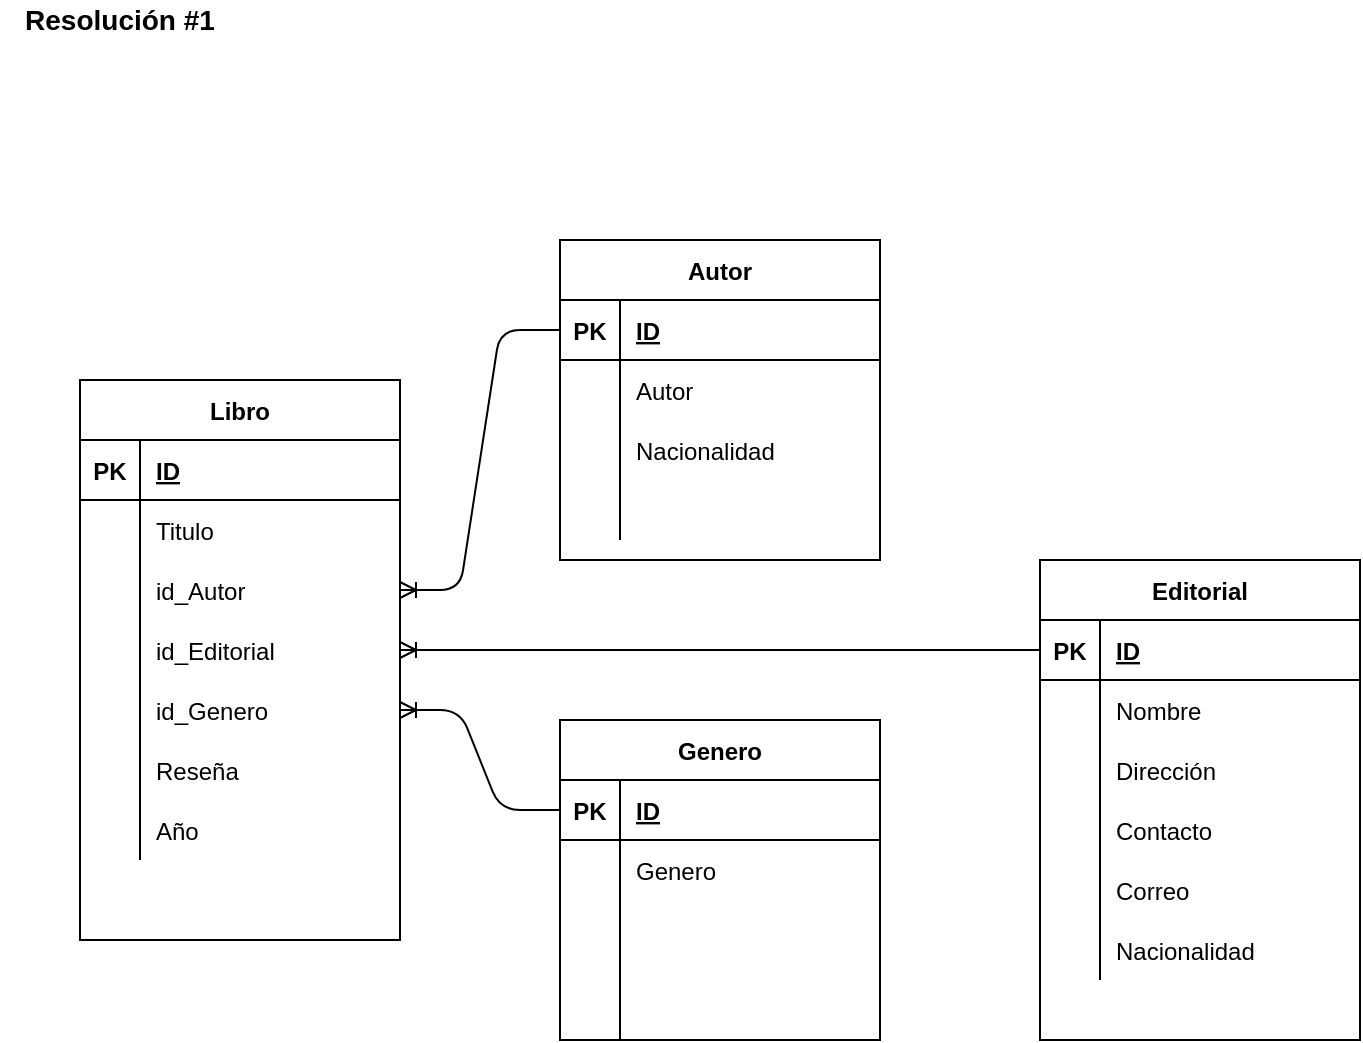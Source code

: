 <mxfile version="14.6.6" type="github" pages="4">
  <diagram id="yOmeUFrSN2V1dwsD5OgX" name="Page-1">
    <mxGraphModel dx="868" dy="492" grid="1" gridSize="10" guides="1" tooltips="1" connect="1" arrows="1" fold="1" page="1" pageScale="1" pageWidth="850" pageHeight="1100" math="0" shadow="0">
      <root>
        <mxCell id="bS-e7XpnPPVvGozjsTUE-0" />
        <mxCell id="bS-e7XpnPPVvGozjsTUE-1" parent="bS-e7XpnPPVvGozjsTUE-0" />
        <mxCell id="FL23C61_9b-Y5R-ksTpO-0" value="&lt;b&gt;&lt;font style=&quot;font-size: 14px&quot;&gt;Resolución #1&lt;/font&gt;&lt;/b&gt;" style="text;html=1;strokeColor=none;fillColor=none;align=center;verticalAlign=middle;whiteSpace=wrap;rounded=0;" parent="bS-e7XpnPPVvGozjsTUE-1" vertex="1">
          <mxGeometry x="40" y="40" width="120" height="20" as="geometry" />
        </mxCell>
        <mxCell id="cxfsNNVY0mn9U3lUqanO-0" value="Libro" style="shape=table;startSize=30;container=1;collapsible=1;childLayout=tableLayout;fixedRows=1;rowLines=0;fontStyle=1;align=center;resizeLast=1;" parent="bS-e7XpnPPVvGozjsTUE-1" vertex="1">
          <mxGeometry x="80" y="230" width="160" height="280" as="geometry" />
        </mxCell>
        <mxCell id="cxfsNNVY0mn9U3lUqanO-1" value="" style="shape=partialRectangle;collapsible=0;dropTarget=0;pointerEvents=0;fillColor=none;top=0;left=0;bottom=1;right=0;points=[[0,0.5],[1,0.5]];portConstraint=eastwest;" parent="cxfsNNVY0mn9U3lUqanO-0" vertex="1">
          <mxGeometry y="30" width="160" height="30" as="geometry" />
        </mxCell>
        <mxCell id="cxfsNNVY0mn9U3lUqanO-2" value="PK" style="shape=partialRectangle;connectable=0;fillColor=none;top=0;left=0;bottom=0;right=0;fontStyle=1;overflow=hidden;" parent="cxfsNNVY0mn9U3lUqanO-1" vertex="1">
          <mxGeometry width="30" height="30" as="geometry" />
        </mxCell>
        <mxCell id="cxfsNNVY0mn9U3lUqanO-3" value="ID" style="shape=partialRectangle;connectable=0;fillColor=none;top=0;left=0;bottom=0;right=0;align=left;spacingLeft=6;fontStyle=5;overflow=hidden;" parent="cxfsNNVY0mn9U3lUqanO-1" vertex="1">
          <mxGeometry x="30" width="130" height="30" as="geometry" />
        </mxCell>
        <mxCell id="cxfsNNVY0mn9U3lUqanO-4" value="" style="shape=partialRectangle;collapsible=0;dropTarget=0;pointerEvents=0;fillColor=none;top=0;left=0;bottom=0;right=0;points=[[0,0.5],[1,0.5]];portConstraint=eastwest;" parent="cxfsNNVY0mn9U3lUqanO-0" vertex="1">
          <mxGeometry y="60" width="160" height="30" as="geometry" />
        </mxCell>
        <mxCell id="cxfsNNVY0mn9U3lUqanO-5" value="" style="shape=partialRectangle;connectable=0;fillColor=none;top=0;left=0;bottom=0;right=0;editable=1;overflow=hidden;" parent="cxfsNNVY0mn9U3lUqanO-4" vertex="1">
          <mxGeometry width="30" height="30" as="geometry" />
        </mxCell>
        <mxCell id="cxfsNNVY0mn9U3lUqanO-6" value="Titulo" style="shape=partialRectangle;connectable=0;fillColor=none;top=0;left=0;bottom=0;right=0;align=left;spacingLeft=6;overflow=hidden;" parent="cxfsNNVY0mn9U3lUqanO-4" vertex="1">
          <mxGeometry x="30" width="130" height="30" as="geometry" />
        </mxCell>
        <mxCell id="cxfsNNVY0mn9U3lUqanO-7" value="" style="shape=partialRectangle;collapsible=0;dropTarget=0;pointerEvents=0;fillColor=none;top=0;left=0;bottom=0;right=0;points=[[0,0.5],[1,0.5]];portConstraint=eastwest;" parent="cxfsNNVY0mn9U3lUqanO-0" vertex="1">
          <mxGeometry y="90" width="160" height="30" as="geometry" />
        </mxCell>
        <mxCell id="cxfsNNVY0mn9U3lUqanO-8" value="" style="shape=partialRectangle;connectable=0;fillColor=none;top=0;left=0;bottom=0;right=0;editable=1;overflow=hidden;" parent="cxfsNNVY0mn9U3lUqanO-7" vertex="1">
          <mxGeometry width="30" height="30" as="geometry" />
        </mxCell>
        <mxCell id="cxfsNNVY0mn9U3lUqanO-9" value="id_Autor" style="shape=partialRectangle;connectable=0;fillColor=none;top=0;left=0;bottom=0;right=0;align=left;spacingLeft=6;overflow=hidden;" parent="cxfsNNVY0mn9U3lUqanO-7" vertex="1">
          <mxGeometry x="30" width="130" height="30" as="geometry" />
        </mxCell>
        <mxCell id="cxfsNNVY0mn9U3lUqanO-10" value="" style="shape=partialRectangle;collapsible=0;dropTarget=0;pointerEvents=0;fillColor=none;top=0;left=0;bottom=0;right=0;points=[[0,0.5],[1,0.5]];portConstraint=eastwest;" parent="cxfsNNVY0mn9U3lUqanO-0" vertex="1">
          <mxGeometry y="120" width="160" height="30" as="geometry" />
        </mxCell>
        <mxCell id="cxfsNNVY0mn9U3lUqanO-11" value="" style="shape=partialRectangle;connectable=0;fillColor=none;top=0;left=0;bottom=0;right=0;editable=1;overflow=hidden;" parent="cxfsNNVY0mn9U3lUqanO-10" vertex="1">
          <mxGeometry width="30" height="30" as="geometry" />
        </mxCell>
        <mxCell id="cxfsNNVY0mn9U3lUqanO-12" value="id_Editorial" style="shape=partialRectangle;connectable=0;fillColor=none;top=0;left=0;bottom=0;right=0;align=left;spacingLeft=6;overflow=hidden;" parent="cxfsNNVY0mn9U3lUqanO-10" vertex="1">
          <mxGeometry x="30" width="130" height="30" as="geometry" />
        </mxCell>
        <mxCell id="mSsjtaZVwX1S2jAwTyh8-57" value="" style="shape=partialRectangle;collapsible=0;dropTarget=0;pointerEvents=0;fillColor=none;top=0;left=0;bottom=0;right=0;points=[[0,0.5],[1,0.5]];portConstraint=eastwest;" parent="cxfsNNVY0mn9U3lUqanO-0" vertex="1">
          <mxGeometry y="150" width="160" height="30" as="geometry" />
        </mxCell>
        <mxCell id="mSsjtaZVwX1S2jAwTyh8-58" value="" style="shape=partialRectangle;connectable=0;fillColor=none;top=0;left=0;bottom=0;right=0;editable=1;overflow=hidden;" parent="mSsjtaZVwX1S2jAwTyh8-57" vertex="1">
          <mxGeometry width="30" height="30" as="geometry" />
        </mxCell>
        <mxCell id="mSsjtaZVwX1S2jAwTyh8-59" value="id_Genero" style="shape=partialRectangle;connectable=0;fillColor=none;top=0;left=0;bottom=0;right=0;align=left;spacingLeft=6;overflow=hidden;" parent="mSsjtaZVwX1S2jAwTyh8-57" vertex="1">
          <mxGeometry x="30" width="130" height="30" as="geometry" />
        </mxCell>
        <mxCell id="mSsjtaZVwX1S2jAwTyh8-60" value="" style="shape=partialRectangle;collapsible=0;dropTarget=0;pointerEvents=0;fillColor=none;top=0;left=0;bottom=0;right=0;points=[[0,0.5],[1,0.5]];portConstraint=eastwest;" parent="cxfsNNVY0mn9U3lUqanO-0" vertex="1">
          <mxGeometry y="180" width="160" height="30" as="geometry" />
        </mxCell>
        <mxCell id="mSsjtaZVwX1S2jAwTyh8-61" value="" style="shape=partialRectangle;connectable=0;fillColor=none;top=0;left=0;bottom=0;right=0;editable=1;overflow=hidden;" parent="mSsjtaZVwX1S2jAwTyh8-60" vertex="1">
          <mxGeometry width="30" height="30" as="geometry" />
        </mxCell>
        <mxCell id="mSsjtaZVwX1S2jAwTyh8-62" value="Reseña" style="shape=partialRectangle;connectable=0;fillColor=none;top=0;left=0;bottom=0;right=0;align=left;spacingLeft=6;overflow=hidden;" parent="mSsjtaZVwX1S2jAwTyh8-60" vertex="1">
          <mxGeometry x="30" width="130" height="30" as="geometry" />
        </mxCell>
        <mxCell id="mSsjtaZVwX1S2jAwTyh8-63" value="" style="shape=partialRectangle;collapsible=0;dropTarget=0;pointerEvents=0;fillColor=none;top=0;left=0;bottom=0;right=0;points=[[0,0.5],[1,0.5]];portConstraint=eastwest;" parent="cxfsNNVY0mn9U3lUqanO-0" vertex="1">
          <mxGeometry y="210" width="160" height="30" as="geometry" />
        </mxCell>
        <mxCell id="mSsjtaZVwX1S2jAwTyh8-64" value="" style="shape=partialRectangle;connectable=0;fillColor=none;top=0;left=0;bottom=0;right=0;editable=1;overflow=hidden;" parent="mSsjtaZVwX1S2jAwTyh8-63" vertex="1">
          <mxGeometry width="30" height="30" as="geometry" />
        </mxCell>
        <mxCell id="mSsjtaZVwX1S2jAwTyh8-65" value="Año" style="shape=partialRectangle;connectable=0;fillColor=none;top=0;left=0;bottom=0;right=0;align=left;spacingLeft=6;overflow=hidden;" parent="mSsjtaZVwX1S2jAwTyh8-63" vertex="1">
          <mxGeometry x="30" width="130" height="30" as="geometry" />
        </mxCell>
        <mxCell id="mSsjtaZVwX1S2jAwTyh8-0" value="Genero" style="shape=table;startSize=30;container=1;collapsible=1;childLayout=tableLayout;fixedRows=1;rowLines=0;fontStyle=1;align=center;resizeLast=1;" parent="bS-e7XpnPPVvGozjsTUE-1" vertex="1">
          <mxGeometry x="320" y="400" width="160" height="160" as="geometry" />
        </mxCell>
        <mxCell id="mSsjtaZVwX1S2jAwTyh8-1" value="" style="shape=partialRectangle;collapsible=0;dropTarget=0;pointerEvents=0;fillColor=none;top=0;left=0;bottom=1;right=0;points=[[0,0.5],[1,0.5]];portConstraint=eastwest;" parent="mSsjtaZVwX1S2jAwTyh8-0" vertex="1">
          <mxGeometry y="30" width="160" height="30" as="geometry" />
        </mxCell>
        <mxCell id="mSsjtaZVwX1S2jAwTyh8-2" value="PK" style="shape=partialRectangle;connectable=0;fillColor=none;top=0;left=0;bottom=0;right=0;fontStyle=1;overflow=hidden;" parent="mSsjtaZVwX1S2jAwTyh8-1" vertex="1">
          <mxGeometry width="30" height="30" as="geometry" />
        </mxCell>
        <mxCell id="mSsjtaZVwX1S2jAwTyh8-3" value="ID" style="shape=partialRectangle;connectable=0;fillColor=none;top=0;left=0;bottom=0;right=0;align=left;spacingLeft=6;fontStyle=5;overflow=hidden;" parent="mSsjtaZVwX1S2jAwTyh8-1" vertex="1">
          <mxGeometry x="30" width="130" height="30" as="geometry" />
        </mxCell>
        <mxCell id="mSsjtaZVwX1S2jAwTyh8-4" value="" style="shape=partialRectangle;collapsible=0;dropTarget=0;pointerEvents=0;fillColor=none;top=0;left=0;bottom=0;right=0;points=[[0,0.5],[1,0.5]];portConstraint=eastwest;" parent="mSsjtaZVwX1S2jAwTyh8-0" vertex="1">
          <mxGeometry y="60" width="160" height="30" as="geometry" />
        </mxCell>
        <mxCell id="mSsjtaZVwX1S2jAwTyh8-5" value="" style="shape=partialRectangle;connectable=0;fillColor=none;top=0;left=0;bottom=0;right=0;editable=1;overflow=hidden;" parent="mSsjtaZVwX1S2jAwTyh8-4" vertex="1">
          <mxGeometry width="30" height="30" as="geometry" />
        </mxCell>
        <mxCell id="mSsjtaZVwX1S2jAwTyh8-6" value="Genero" style="shape=partialRectangle;connectable=0;fillColor=none;top=0;left=0;bottom=0;right=0;align=left;spacingLeft=6;overflow=hidden;" parent="mSsjtaZVwX1S2jAwTyh8-4" vertex="1">
          <mxGeometry x="30" width="130" height="30" as="geometry" />
        </mxCell>
        <mxCell id="mSsjtaZVwX1S2jAwTyh8-7" value="" style="shape=partialRectangle;collapsible=0;dropTarget=0;pointerEvents=0;fillColor=none;top=0;left=0;bottom=0;right=0;points=[[0,0.5],[1,0.5]];portConstraint=eastwest;" parent="mSsjtaZVwX1S2jAwTyh8-0" vertex="1">
          <mxGeometry y="90" width="160" height="30" as="geometry" />
        </mxCell>
        <mxCell id="mSsjtaZVwX1S2jAwTyh8-8" value="" style="shape=partialRectangle;connectable=0;fillColor=none;top=0;left=0;bottom=0;right=0;editable=1;overflow=hidden;" parent="mSsjtaZVwX1S2jAwTyh8-7" vertex="1">
          <mxGeometry width="30" height="30" as="geometry" />
        </mxCell>
        <mxCell id="mSsjtaZVwX1S2jAwTyh8-9" value="" style="shape=partialRectangle;connectable=0;fillColor=none;top=0;left=0;bottom=0;right=0;align=left;spacingLeft=6;overflow=hidden;" parent="mSsjtaZVwX1S2jAwTyh8-7" vertex="1">
          <mxGeometry x="30" width="130" height="30" as="geometry" />
        </mxCell>
        <mxCell id="mSsjtaZVwX1S2jAwTyh8-10" value="" style="shape=partialRectangle;collapsible=0;dropTarget=0;pointerEvents=0;fillColor=none;top=0;left=0;bottom=0;right=0;points=[[0,0.5],[1,0.5]];portConstraint=eastwest;" parent="mSsjtaZVwX1S2jAwTyh8-0" vertex="1">
          <mxGeometry y="120" width="160" height="40" as="geometry" />
        </mxCell>
        <mxCell id="mSsjtaZVwX1S2jAwTyh8-11" value="" style="shape=partialRectangle;connectable=0;fillColor=none;top=0;left=0;bottom=0;right=0;editable=1;overflow=hidden;" parent="mSsjtaZVwX1S2jAwTyh8-10" vertex="1">
          <mxGeometry width="30" height="40" as="geometry" />
        </mxCell>
        <mxCell id="mSsjtaZVwX1S2jAwTyh8-12" value="" style="shape=partialRectangle;connectable=0;fillColor=none;top=0;left=0;bottom=0;right=0;align=left;spacingLeft=6;overflow=hidden;" parent="mSsjtaZVwX1S2jAwTyh8-10" vertex="1">
          <mxGeometry x="30" width="130" height="40" as="geometry" />
        </mxCell>
        <mxCell id="mSsjtaZVwX1S2jAwTyh8-13" value="Editorial" style="shape=table;startSize=30;container=1;collapsible=1;childLayout=tableLayout;fixedRows=1;rowLines=0;fontStyle=1;align=center;resizeLast=1;" parent="bS-e7XpnPPVvGozjsTUE-1" vertex="1">
          <mxGeometry x="560" y="320" width="160" height="240" as="geometry" />
        </mxCell>
        <mxCell id="mSsjtaZVwX1S2jAwTyh8-14" value="" style="shape=partialRectangle;collapsible=0;dropTarget=0;pointerEvents=0;fillColor=none;top=0;left=0;bottom=1;right=0;points=[[0,0.5],[1,0.5]];portConstraint=eastwest;" parent="mSsjtaZVwX1S2jAwTyh8-13" vertex="1">
          <mxGeometry y="30" width="160" height="30" as="geometry" />
        </mxCell>
        <mxCell id="mSsjtaZVwX1S2jAwTyh8-15" value="PK" style="shape=partialRectangle;connectable=0;fillColor=none;top=0;left=0;bottom=0;right=0;fontStyle=1;overflow=hidden;" parent="mSsjtaZVwX1S2jAwTyh8-14" vertex="1">
          <mxGeometry width="30" height="30" as="geometry" />
        </mxCell>
        <mxCell id="mSsjtaZVwX1S2jAwTyh8-16" value="ID" style="shape=partialRectangle;connectable=0;fillColor=none;top=0;left=0;bottom=0;right=0;align=left;spacingLeft=6;fontStyle=5;overflow=hidden;" parent="mSsjtaZVwX1S2jAwTyh8-14" vertex="1">
          <mxGeometry x="30" width="130" height="30" as="geometry" />
        </mxCell>
        <mxCell id="mSsjtaZVwX1S2jAwTyh8-17" value="" style="shape=partialRectangle;collapsible=0;dropTarget=0;pointerEvents=0;fillColor=none;top=0;left=0;bottom=0;right=0;points=[[0,0.5],[1,0.5]];portConstraint=eastwest;" parent="mSsjtaZVwX1S2jAwTyh8-13" vertex="1">
          <mxGeometry y="60" width="160" height="30" as="geometry" />
        </mxCell>
        <mxCell id="mSsjtaZVwX1S2jAwTyh8-18" value="" style="shape=partialRectangle;connectable=0;fillColor=none;top=0;left=0;bottom=0;right=0;editable=1;overflow=hidden;" parent="mSsjtaZVwX1S2jAwTyh8-17" vertex="1">
          <mxGeometry width="30" height="30" as="geometry" />
        </mxCell>
        <mxCell id="mSsjtaZVwX1S2jAwTyh8-19" value="Nombre" style="shape=partialRectangle;connectable=0;fillColor=none;top=0;left=0;bottom=0;right=0;align=left;spacingLeft=6;overflow=hidden;" parent="mSsjtaZVwX1S2jAwTyh8-17" vertex="1">
          <mxGeometry x="30" width="130" height="30" as="geometry" />
        </mxCell>
        <mxCell id="mSsjtaZVwX1S2jAwTyh8-20" value="" style="shape=partialRectangle;collapsible=0;dropTarget=0;pointerEvents=0;fillColor=none;top=0;left=0;bottom=0;right=0;points=[[0,0.5],[1,0.5]];portConstraint=eastwest;" parent="mSsjtaZVwX1S2jAwTyh8-13" vertex="1">
          <mxGeometry y="90" width="160" height="30" as="geometry" />
        </mxCell>
        <mxCell id="mSsjtaZVwX1S2jAwTyh8-21" value="" style="shape=partialRectangle;connectable=0;fillColor=none;top=0;left=0;bottom=0;right=0;editable=1;overflow=hidden;" parent="mSsjtaZVwX1S2jAwTyh8-20" vertex="1">
          <mxGeometry width="30" height="30" as="geometry" />
        </mxCell>
        <mxCell id="mSsjtaZVwX1S2jAwTyh8-22" value="Dirección" style="shape=partialRectangle;connectable=0;fillColor=none;top=0;left=0;bottom=0;right=0;align=left;spacingLeft=6;overflow=hidden;" parent="mSsjtaZVwX1S2jAwTyh8-20" vertex="1">
          <mxGeometry x="30" width="130" height="30" as="geometry" />
        </mxCell>
        <mxCell id="mSsjtaZVwX1S2jAwTyh8-23" value="" style="shape=partialRectangle;collapsible=0;dropTarget=0;pointerEvents=0;fillColor=none;top=0;left=0;bottom=0;right=0;points=[[0,0.5],[1,0.5]];portConstraint=eastwest;" parent="mSsjtaZVwX1S2jAwTyh8-13" vertex="1">
          <mxGeometry y="120" width="160" height="30" as="geometry" />
        </mxCell>
        <mxCell id="mSsjtaZVwX1S2jAwTyh8-24" value="" style="shape=partialRectangle;connectable=0;fillColor=none;top=0;left=0;bottom=0;right=0;editable=1;overflow=hidden;" parent="mSsjtaZVwX1S2jAwTyh8-23" vertex="1">
          <mxGeometry width="30" height="30" as="geometry" />
        </mxCell>
        <mxCell id="mSsjtaZVwX1S2jAwTyh8-25" value="Contacto" style="shape=partialRectangle;connectable=0;fillColor=none;top=0;left=0;bottom=0;right=0;align=left;spacingLeft=6;overflow=hidden;" parent="mSsjtaZVwX1S2jAwTyh8-23" vertex="1">
          <mxGeometry x="30" width="130" height="30" as="geometry" />
        </mxCell>
        <mxCell id="mSsjtaZVwX1S2jAwTyh8-51" value="" style="shape=partialRectangle;collapsible=0;dropTarget=0;pointerEvents=0;fillColor=none;top=0;left=0;bottom=0;right=0;points=[[0,0.5],[1,0.5]];portConstraint=eastwest;" parent="mSsjtaZVwX1S2jAwTyh8-13" vertex="1">
          <mxGeometry y="150" width="160" height="30" as="geometry" />
        </mxCell>
        <mxCell id="mSsjtaZVwX1S2jAwTyh8-52" value="" style="shape=partialRectangle;connectable=0;fillColor=none;top=0;left=0;bottom=0;right=0;editable=1;overflow=hidden;" parent="mSsjtaZVwX1S2jAwTyh8-51" vertex="1">
          <mxGeometry width="30" height="30" as="geometry" />
        </mxCell>
        <mxCell id="mSsjtaZVwX1S2jAwTyh8-53" value="Correo" style="shape=partialRectangle;connectable=0;fillColor=none;top=0;left=0;bottom=0;right=0;align=left;spacingLeft=6;overflow=hidden;" parent="mSsjtaZVwX1S2jAwTyh8-51" vertex="1">
          <mxGeometry x="30" width="130" height="30" as="geometry" />
        </mxCell>
        <mxCell id="mSsjtaZVwX1S2jAwTyh8-54" value="" style="shape=partialRectangle;collapsible=0;dropTarget=0;pointerEvents=0;fillColor=none;top=0;left=0;bottom=0;right=0;points=[[0,0.5],[1,0.5]];portConstraint=eastwest;" parent="mSsjtaZVwX1S2jAwTyh8-13" vertex="1">
          <mxGeometry y="180" width="160" height="30" as="geometry" />
        </mxCell>
        <mxCell id="mSsjtaZVwX1S2jAwTyh8-55" value="" style="shape=partialRectangle;connectable=0;fillColor=none;top=0;left=0;bottom=0;right=0;editable=1;overflow=hidden;" parent="mSsjtaZVwX1S2jAwTyh8-54" vertex="1">
          <mxGeometry width="30" height="30" as="geometry" />
        </mxCell>
        <mxCell id="mSsjtaZVwX1S2jAwTyh8-56" value="Nacionalidad" style="shape=partialRectangle;connectable=0;fillColor=none;top=0;left=0;bottom=0;right=0;align=left;spacingLeft=6;overflow=hidden;" parent="mSsjtaZVwX1S2jAwTyh8-54" vertex="1">
          <mxGeometry x="30" width="130" height="30" as="geometry" />
        </mxCell>
        <mxCell id="mSsjtaZVwX1S2jAwTyh8-26" value="Autor" style="shape=table;startSize=30;container=1;collapsible=1;childLayout=tableLayout;fixedRows=1;rowLines=0;fontStyle=1;align=center;resizeLast=1;" parent="bS-e7XpnPPVvGozjsTUE-1" vertex="1">
          <mxGeometry x="320" y="160" width="160" height="160" as="geometry" />
        </mxCell>
        <mxCell id="mSsjtaZVwX1S2jAwTyh8-27" value="" style="shape=partialRectangle;collapsible=0;dropTarget=0;pointerEvents=0;fillColor=none;top=0;left=0;bottom=1;right=0;points=[[0,0.5],[1,0.5]];portConstraint=eastwest;" parent="mSsjtaZVwX1S2jAwTyh8-26" vertex="1">
          <mxGeometry y="30" width="160" height="30" as="geometry" />
        </mxCell>
        <mxCell id="mSsjtaZVwX1S2jAwTyh8-28" value="PK" style="shape=partialRectangle;connectable=0;fillColor=none;top=0;left=0;bottom=0;right=0;fontStyle=1;overflow=hidden;" parent="mSsjtaZVwX1S2jAwTyh8-27" vertex="1">
          <mxGeometry width="30" height="30" as="geometry" />
        </mxCell>
        <mxCell id="mSsjtaZVwX1S2jAwTyh8-29" value="ID" style="shape=partialRectangle;connectable=0;fillColor=none;top=0;left=0;bottom=0;right=0;align=left;spacingLeft=6;fontStyle=5;overflow=hidden;" parent="mSsjtaZVwX1S2jAwTyh8-27" vertex="1">
          <mxGeometry x="30" width="130" height="30" as="geometry" />
        </mxCell>
        <mxCell id="mSsjtaZVwX1S2jAwTyh8-30" value="" style="shape=partialRectangle;collapsible=0;dropTarget=0;pointerEvents=0;fillColor=none;top=0;left=0;bottom=0;right=0;points=[[0,0.5],[1,0.5]];portConstraint=eastwest;" parent="mSsjtaZVwX1S2jAwTyh8-26" vertex="1">
          <mxGeometry y="60" width="160" height="30" as="geometry" />
        </mxCell>
        <mxCell id="mSsjtaZVwX1S2jAwTyh8-31" value="" style="shape=partialRectangle;connectable=0;fillColor=none;top=0;left=0;bottom=0;right=0;editable=1;overflow=hidden;" parent="mSsjtaZVwX1S2jAwTyh8-30" vertex="1">
          <mxGeometry width="30" height="30" as="geometry" />
        </mxCell>
        <mxCell id="mSsjtaZVwX1S2jAwTyh8-32" value="Autor" style="shape=partialRectangle;connectable=0;fillColor=none;top=0;left=0;bottom=0;right=0;align=left;spacingLeft=6;overflow=hidden;" parent="mSsjtaZVwX1S2jAwTyh8-30" vertex="1">
          <mxGeometry x="30" width="130" height="30" as="geometry" />
        </mxCell>
        <mxCell id="mSsjtaZVwX1S2jAwTyh8-33" value="" style="shape=partialRectangle;collapsible=0;dropTarget=0;pointerEvents=0;fillColor=none;top=0;left=0;bottom=0;right=0;points=[[0,0.5],[1,0.5]];portConstraint=eastwest;" parent="mSsjtaZVwX1S2jAwTyh8-26" vertex="1">
          <mxGeometry y="90" width="160" height="30" as="geometry" />
        </mxCell>
        <mxCell id="mSsjtaZVwX1S2jAwTyh8-34" value="" style="shape=partialRectangle;connectable=0;fillColor=none;top=0;left=0;bottom=0;right=0;editable=1;overflow=hidden;" parent="mSsjtaZVwX1S2jAwTyh8-33" vertex="1">
          <mxGeometry width="30" height="30" as="geometry" />
        </mxCell>
        <mxCell id="mSsjtaZVwX1S2jAwTyh8-35" value="Nacionalidad" style="shape=partialRectangle;connectable=0;fillColor=none;top=0;left=0;bottom=0;right=0;align=left;spacingLeft=6;overflow=hidden;" parent="mSsjtaZVwX1S2jAwTyh8-33" vertex="1">
          <mxGeometry x="30" width="130" height="30" as="geometry" />
        </mxCell>
        <mxCell id="mSsjtaZVwX1S2jAwTyh8-36" value="" style="shape=partialRectangle;collapsible=0;dropTarget=0;pointerEvents=0;fillColor=none;top=0;left=0;bottom=0;right=0;points=[[0,0.5],[1,0.5]];portConstraint=eastwest;" parent="mSsjtaZVwX1S2jAwTyh8-26" vertex="1">
          <mxGeometry y="120" width="160" height="30" as="geometry" />
        </mxCell>
        <mxCell id="mSsjtaZVwX1S2jAwTyh8-37" value="" style="shape=partialRectangle;connectable=0;fillColor=none;top=0;left=0;bottom=0;right=0;editable=1;overflow=hidden;" parent="mSsjtaZVwX1S2jAwTyh8-36" vertex="1">
          <mxGeometry width="30" height="30" as="geometry" />
        </mxCell>
        <mxCell id="mSsjtaZVwX1S2jAwTyh8-38" value="" style="shape=partialRectangle;connectable=0;fillColor=none;top=0;left=0;bottom=0;right=0;align=left;spacingLeft=6;overflow=hidden;" parent="mSsjtaZVwX1S2jAwTyh8-36" vertex="1">
          <mxGeometry x="30" width="130" height="30" as="geometry" />
        </mxCell>
        <mxCell id="mSsjtaZVwX1S2jAwTyh8-69" value="" style="edgeStyle=entityRelationEdgeStyle;fontSize=12;html=1;endArrow=ERoneToMany;exitX=0;exitY=0.5;exitDx=0;exitDy=0;" parent="bS-e7XpnPPVvGozjsTUE-1" source="mSsjtaZVwX1S2jAwTyh8-27" target="cxfsNNVY0mn9U3lUqanO-7" edge="1">
          <mxGeometry width="100" height="100" relative="1" as="geometry">
            <mxPoint x="300" y="390" as="sourcePoint" />
            <mxPoint x="400" y="290" as="targetPoint" />
          </mxGeometry>
        </mxCell>
        <mxCell id="mSsjtaZVwX1S2jAwTyh8-71" value="" style="edgeStyle=entityRelationEdgeStyle;fontSize=12;html=1;endArrow=ERoneToMany;exitX=0;exitY=0.5;exitDx=0;exitDy=0;" parent="bS-e7XpnPPVvGozjsTUE-1" source="mSsjtaZVwX1S2jAwTyh8-14" target="cxfsNNVY0mn9U3lUqanO-10" edge="1">
          <mxGeometry width="100" height="100" relative="1" as="geometry">
            <mxPoint x="300" y="390" as="sourcePoint" />
            <mxPoint x="400" y="290" as="targetPoint" />
          </mxGeometry>
        </mxCell>
        <mxCell id="mSsjtaZVwX1S2jAwTyh8-72" value="" style="edgeStyle=entityRelationEdgeStyle;fontSize=12;html=1;endArrow=ERoneToMany;" parent="bS-e7XpnPPVvGozjsTUE-1" source="mSsjtaZVwX1S2jAwTyh8-1" target="mSsjtaZVwX1S2jAwTyh8-57" edge="1">
          <mxGeometry width="100" height="100" relative="1" as="geometry">
            <mxPoint x="300" y="390" as="sourcePoint" />
            <mxPoint x="400" y="290" as="targetPoint" />
          </mxGeometry>
        </mxCell>
      </root>
    </mxGraphModel>
  </diagram>
  <diagram id="0G25CnmKws0PAgpT1w0i" name="Page-2">
    <mxGraphModel dx="868" dy="492" grid="1" gridSize="10" guides="1" tooltips="1" connect="1" arrows="1" fold="1" page="1" pageScale="1" pageWidth="850" pageHeight="1100" math="0" shadow="0">
      <root>
        <mxCell id="0" />
        <mxCell id="1" parent="0" />
        <mxCell id="mnixo42vS2QTnkZEOLGy-1" value="Empleado" style="shape=table;startSize=30;container=1;collapsible=1;childLayout=tableLayout;fixedRows=1;rowLines=0;fontStyle=1;align=center;resizeLast=1;" parent="1" vertex="1">
          <mxGeometry x="40" y="440" width="160" height="160" as="geometry" />
        </mxCell>
        <mxCell id="mnixo42vS2QTnkZEOLGy-2" value="" style="shape=partialRectangle;collapsible=0;dropTarget=0;pointerEvents=0;fillColor=none;top=0;left=0;bottom=1;right=0;points=[[0,0.5],[1,0.5]];portConstraint=eastwest;" parent="mnixo42vS2QTnkZEOLGy-1" vertex="1">
          <mxGeometry y="30" width="160" height="30" as="geometry" />
        </mxCell>
        <mxCell id="mnixo42vS2QTnkZEOLGy-3" value="PK" style="shape=partialRectangle;connectable=0;fillColor=none;top=0;left=0;bottom=0;right=0;fontStyle=1;overflow=hidden;" parent="mnixo42vS2QTnkZEOLGy-2" vertex="1">
          <mxGeometry width="30" height="30" as="geometry" />
        </mxCell>
        <mxCell id="mnixo42vS2QTnkZEOLGy-4" value="ID" style="shape=partialRectangle;connectable=0;fillColor=none;top=0;left=0;bottom=0;right=0;align=left;spacingLeft=6;fontStyle=5;overflow=hidden;" parent="mnixo42vS2QTnkZEOLGy-2" vertex="1">
          <mxGeometry x="30" width="130" height="30" as="geometry" />
        </mxCell>
        <mxCell id="mnixo42vS2QTnkZEOLGy-5" value="" style="shape=partialRectangle;collapsible=0;dropTarget=0;pointerEvents=0;fillColor=none;top=0;left=0;bottom=0;right=0;points=[[0,0.5],[1,0.5]];portConstraint=eastwest;" parent="mnixo42vS2QTnkZEOLGy-1" vertex="1">
          <mxGeometry y="60" width="160" height="30" as="geometry" />
        </mxCell>
        <mxCell id="mnixo42vS2QTnkZEOLGy-6" value="" style="shape=partialRectangle;connectable=0;fillColor=none;top=0;left=0;bottom=0;right=0;editable=1;overflow=hidden;" parent="mnixo42vS2QTnkZEOLGy-5" vertex="1">
          <mxGeometry width="30" height="30" as="geometry" />
        </mxCell>
        <mxCell id="mnixo42vS2QTnkZEOLGy-7" value="Nombre" style="shape=partialRectangle;connectable=0;fillColor=none;top=0;left=0;bottom=0;right=0;align=left;spacingLeft=6;overflow=hidden;" parent="mnixo42vS2QTnkZEOLGy-5" vertex="1">
          <mxGeometry x="30" width="130" height="30" as="geometry" />
        </mxCell>
        <mxCell id="mnixo42vS2QTnkZEOLGy-8" value="" style="shape=partialRectangle;collapsible=0;dropTarget=0;pointerEvents=0;fillColor=none;top=0;left=0;bottom=0;right=0;points=[[0,0.5],[1,0.5]];portConstraint=eastwest;" parent="mnixo42vS2QTnkZEOLGy-1" vertex="1">
          <mxGeometry y="90" width="160" height="30" as="geometry" />
        </mxCell>
        <mxCell id="mnixo42vS2QTnkZEOLGy-9" value="" style="shape=partialRectangle;connectable=0;fillColor=none;top=0;left=0;bottom=0;right=0;editable=1;overflow=hidden;" parent="mnixo42vS2QTnkZEOLGy-8" vertex="1">
          <mxGeometry width="30" height="30" as="geometry" />
        </mxCell>
        <mxCell id="mnixo42vS2QTnkZEOLGy-10" value="Apellido" style="shape=partialRectangle;connectable=0;fillColor=none;top=0;left=0;bottom=0;right=0;align=left;spacingLeft=6;overflow=hidden;" parent="mnixo42vS2QTnkZEOLGy-8" vertex="1">
          <mxGeometry x="30" width="130" height="30" as="geometry" />
        </mxCell>
        <mxCell id="mnixo42vS2QTnkZEOLGy-11" value="" style="shape=partialRectangle;collapsible=0;dropTarget=0;pointerEvents=0;fillColor=none;top=0;left=0;bottom=0;right=0;points=[[0,0.5],[1,0.5]];portConstraint=eastwest;" parent="mnixo42vS2QTnkZEOLGy-1" vertex="1">
          <mxGeometry y="120" width="160" height="30" as="geometry" />
        </mxCell>
        <mxCell id="mnixo42vS2QTnkZEOLGy-12" value="" style="shape=partialRectangle;connectable=0;fillColor=none;top=0;left=0;bottom=0;right=0;editable=1;overflow=hidden;" parent="mnixo42vS2QTnkZEOLGy-11" vertex="1">
          <mxGeometry width="30" height="30" as="geometry" />
        </mxCell>
        <mxCell id="mnixo42vS2QTnkZEOLGy-13" value="Row 3" style="shape=partialRectangle;connectable=0;fillColor=none;top=0;left=0;bottom=0;right=0;align=left;spacingLeft=6;overflow=hidden;" parent="mnixo42vS2QTnkZEOLGy-11" vertex="1">
          <mxGeometry x="30" width="130" height="30" as="geometry" />
        </mxCell>
        <mxCell id="mnixo42vS2QTnkZEOLGy-14" value="Alumno" style="shape=table;startSize=30;container=1;collapsible=1;childLayout=tableLayout;fixedRows=1;rowLines=0;fontStyle=1;align=center;resizeLast=1;" parent="1" vertex="1">
          <mxGeometry x="320" y="120" width="160" height="240" as="geometry" />
        </mxCell>
        <mxCell id="mnixo42vS2QTnkZEOLGy-15" value="" style="shape=partialRectangle;collapsible=0;dropTarget=0;pointerEvents=0;fillColor=none;top=0;left=0;bottom=1;right=0;points=[[0,0.5],[1,0.5]];portConstraint=eastwest;" parent="mnixo42vS2QTnkZEOLGy-14" vertex="1">
          <mxGeometry y="30" width="160" height="30" as="geometry" />
        </mxCell>
        <mxCell id="mnixo42vS2QTnkZEOLGy-16" value="PK" style="shape=partialRectangle;connectable=0;fillColor=none;top=0;left=0;bottom=0;right=0;fontStyle=1;overflow=hidden;" parent="mnixo42vS2QTnkZEOLGy-15" vertex="1">
          <mxGeometry width="30" height="30" as="geometry" />
        </mxCell>
        <mxCell id="mnixo42vS2QTnkZEOLGy-17" value="ID" style="shape=partialRectangle;connectable=0;fillColor=none;top=0;left=0;bottom=0;right=0;align=left;spacingLeft=6;fontStyle=5;overflow=hidden;" parent="mnixo42vS2QTnkZEOLGy-15" vertex="1">
          <mxGeometry x="30" width="130" height="30" as="geometry" />
        </mxCell>
        <mxCell id="mnixo42vS2QTnkZEOLGy-18" value="" style="shape=partialRectangle;collapsible=0;dropTarget=0;pointerEvents=0;fillColor=none;top=0;left=0;bottom=0;right=0;points=[[0,0.5],[1,0.5]];portConstraint=eastwest;" parent="mnixo42vS2QTnkZEOLGy-14" vertex="1">
          <mxGeometry y="60" width="160" height="30" as="geometry" />
        </mxCell>
        <mxCell id="mnixo42vS2QTnkZEOLGy-19" value="FK" style="shape=partialRectangle;connectable=0;fillColor=none;top=0;left=0;bottom=0;right=0;editable=1;overflow=hidden;" parent="mnixo42vS2QTnkZEOLGy-18" vertex="1">
          <mxGeometry width="30" height="30" as="geometry" />
        </mxCell>
        <mxCell id="mnixo42vS2QTnkZEOLGy-20" value="Carnet" style="shape=partialRectangle;connectable=0;fillColor=none;top=0;left=0;bottom=0;right=0;align=left;spacingLeft=6;overflow=hidden;" parent="mnixo42vS2QTnkZEOLGy-18" vertex="1">
          <mxGeometry x="30" width="130" height="30" as="geometry" />
        </mxCell>
        <mxCell id="mnixo42vS2QTnkZEOLGy-21" value="" style="shape=partialRectangle;collapsible=0;dropTarget=0;pointerEvents=0;fillColor=none;top=0;left=0;bottom=0;right=0;points=[[0,0.5],[1,0.5]];portConstraint=eastwest;" parent="mnixo42vS2QTnkZEOLGy-14" vertex="1">
          <mxGeometry y="90" width="160" height="30" as="geometry" />
        </mxCell>
        <mxCell id="mnixo42vS2QTnkZEOLGy-22" value="" style="shape=partialRectangle;connectable=0;fillColor=none;top=0;left=0;bottom=0;right=0;editable=1;overflow=hidden;" parent="mnixo42vS2QTnkZEOLGy-21" vertex="1">
          <mxGeometry width="30" height="30" as="geometry" />
        </mxCell>
        <mxCell id="mnixo42vS2QTnkZEOLGy-23" value="Nombre" style="shape=partialRectangle;connectable=0;fillColor=none;top=0;left=0;bottom=0;right=0;align=left;spacingLeft=6;overflow=hidden;" parent="mnixo42vS2QTnkZEOLGy-21" vertex="1">
          <mxGeometry x="30" width="130" height="30" as="geometry" />
        </mxCell>
        <mxCell id="mnixo42vS2QTnkZEOLGy-24" value="" style="shape=partialRectangle;collapsible=0;dropTarget=0;pointerEvents=0;fillColor=none;top=0;left=0;bottom=0;right=0;points=[[0,0.5],[1,0.5]];portConstraint=eastwest;" parent="mnixo42vS2QTnkZEOLGy-14" vertex="1">
          <mxGeometry y="120" width="160" height="30" as="geometry" />
        </mxCell>
        <mxCell id="mnixo42vS2QTnkZEOLGy-25" value="" style="shape=partialRectangle;connectable=0;fillColor=none;top=0;left=0;bottom=0;right=0;editable=1;overflow=hidden;" parent="mnixo42vS2QTnkZEOLGy-24" vertex="1">
          <mxGeometry width="30" height="30" as="geometry" />
        </mxCell>
        <mxCell id="mnixo42vS2QTnkZEOLGy-26" value="Apellido" style="shape=partialRectangle;connectable=0;fillColor=none;top=0;left=0;bottom=0;right=0;align=left;spacingLeft=6;overflow=hidden;" parent="mnixo42vS2QTnkZEOLGy-24" vertex="1">
          <mxGeometry x="30" width="130" height="30" as="geometry" />
        </mxCell>
        <mxCell id="mnixo42vS2QTnkZEOLGy-59" value="" style="shape=partialRectangle;collapsible=0;dropTarget=0;pointerEvents=0;fillColor=none;top=0;left=0;bottom=0;right=0;points=[[0,0.5],[1,0.5]];portConstraint=eastwest;" parent="mnixo42vS2QTnkZEOLGy-14" vertex="1">
          <mxGeometry y="150" width="160" height="30" as="geometry" />
        </mxCell>
        <mxCell id="mnixo42vS2QTnkZEOLGy-60" value="" style="shape=partialRectangle;connectable=0;fillColor=none;top=0;left=0;bottom=0;right=0;editable=1;overflow=hidden;" parent="mnixo42vS2QTnkZEOLGy-59" vertex="1">
          <mxGeometry width="30" height="30" as="geometry" />
        </mxCell>
        <mxCell id="mnixo42vS2QTnkZEOLGy-61" value="Fecha_Ingreso" style="shape=partialRectangle;connectable=0;fillColor=none;top=0;left=0;bottom=0;right=0;align=left;spacingLeft=6;overflow=hidden;" parent="mnixo42vS2QTnkZEOLGy-59" vertex="1">
          <mxGeometry x="30" width="130" height="30" as="geometry" />
        </mxCell>
        <mxCell id="mnixo42vS2QTnkZEOLGy-27" value="" style="shape=partialRectangle;collapsible=0;dropTarget=0;pointerEvents=0;fillColor=none;top=0;left=0;bottom=0;right=0;points=[[0,0.5],[1,0.5]];portConstraint=eastwest;" parent="mnixo42vS2QTnkZEOLGy-14" vertex="1">
          <mxGeometry y="180" width="160" height="30" as="geometry" />
        </mxCell>
        <mxCell id="mnixo42vS2QTnkZEOLGy-28" value="" style="shape=partialRectangle;connectable=0;fillColor=none;top=0;left=0;bottom=0;right=0;editable=1;overflow=hidden;" parent="mnixo42vS2QTnkZEOLGy-27" vertex="1">
          <mxGeometry width="30" height="30" as="geometry" />
        </mxCell>
        <mxCell id="mnixo42vS2QTnkZEOLGy-29" value="id_Facultad" style="shape=partialRectangle;connectable=0;fillColor=none;top=0;left=0;bottom=0;right=0;align=left;spacingLeft=6;overflow=hidden;" parent="mnixo42vS2QTnkZEOLGy-27" vertex="1">
          <mxGeometry x="30" width="130" height="30" as="geometry" />
        </mxCell>
        <mxCell id="mnixo42vS2QTnkZEOLGy-30" value="" style="shape=partialRectangle;collapsible=0;dropTarget=0;pointerEvents=0;fillColor=none;top=0;left=0;bottom=0;right=0;points=[[0,0.5],[1,0.5]];portConstraint=eastwest;" parent="mnixo42vS2QTnkZEOLGy-14" vertex="1">
          <mxGeometry y="210" width="160" height="30" as="geometry" />
        </mxCell>
        <mxCell id="mnixo42vS2QTnkZEOLGy-31" value="" style="shape=partialRectangle;connectable=0;fillColor=none;top=0;left=0;bottom=0;right=0;editable=1;overflow=hidden;" parent="mnixo42vS2QTnkZEOLGy-30" vertex="1">
          <mxGeometry width="30" height="30" as="geometry" />
        </mxCell>
        <mxCell id="mnixo42vS2QTnkZEOLGy-32" value="id_Carrera" style="shape=partialRectangle;connectable=0;fillColor=none;top=0;left=0;bottom=0;right=0;align=left;spacingLeft=6;overflow=hidden;" parent="mnixo42vS2QTnkZEOLGy-30" vertex="1">
          <mxGeometry x="30" width="130" height="30" as="geometry" />
        </mxCell>
        <mxCell id="mnixo42vS2QTnkZEOLGy-33" value="Facultad" style="shape=table;startSize=30;container=1;collapsible=1;childLayout=tableLayout;fixedRows=1;rowLines=0;fontStyle=1;align=center;resizeLast=1;" parent="1" vertex="1">
          <mxGeometry x="600" y="120" width="160" height="160" as="geometry" />
        </mxCell>
        <mxCell id="mnixo42vS2QTnkZEOLGy-34" value="" style="shape=partialRectangle;collapsible=0;dropTarget=0;pointerEvents=0;fillColor=none;top=0;left=0;bottom=1;right=0;points=[[0,0.5],[1,0.5]];portConstraint=eastwest;" parent="mnixo42vS2QTnkZEOLGy-33" vertex="1">
          <mxGeometry y="30" width="160" height="30" as="geometry" />
        </mxCell>
        <mxCell id="mnixo42vS2QTnkZEOLGy-35" value="PK" style="shape=partialRectangle;connectable=0;fillColor=none;top=0;left=0;bottom=0;right=0;fontStyle=1;overflow=hidden;" parent="mnixo42vS2QTnkZEOLGy-34" vertex="1">
          <mxGeometry width="30" height="30" as="geometry" />
        </mxCell>
        <mxCell id="mnixo42vS2QTnkZEOLGy-36" value="ID" style="shape=partialRectangle;connectable=0;fillColor=none;top=0;left=0;bottom=0;right=0;align=left;spacingLeft=6;fontStyle=5;overflow=hidden;" parent="mnixo42vS2QTnkZEOLGy-34" vertex="1">
          <mxGeometry x="30" width="130" height="30" as="geometry" />
        </mxCell>
        <mxCell id="mnixo42vS2QTnkZEOLGy-37" value="" style="shape=partialRectangle;collapsible=0;dropTarget=0;pointerEvents=0;fillColor=none;top=0;left=0;bottom=0;right=0;points=[[0,0.5],[1,0.5]];portConstraint=eastwest;" parent="mnixo42vS2QTnkZEOLGy-33" vertex="1">
          <mxGeometry y="60" width="160" height="30" as="geometry" />
        </mxCell>
        <mxCell id="mnixo42vS2QTnkZEOLGy-38" value="" style="shape=partialRectangle;connectable=0;fillColor=none;top=0;left=0;bottom=0;right=0;editable=1;overflow=hidden;" parent="mnixo42vS2QTnkZEOLGy-37" vertex="1">
          <mxGeometry width="30" height="30" as="geometry" />
        </mxCell>
        <mxCell id="mnixo42vS2QTnkZEOLGy-39" value="Nombre" style="shape=partialRectangle;connectable=0;fillColor=none;top=0;left=0;bottom=0;right=0;align=left;spacingLeft=6;overflow=hidden;" parent="mnixo42vS2QTnkZEOLGy-37" vertex="1">
          <mxGeometry x="30" width="130" height="30" as="geometry" />
        </mxCell>
        <mxCell id="mnixo42vS2QTnkZEOLGy-40" value="" style="shape=partialRectangle;collapsible=0;dropTarget=0;pointerEvents=0;fillColor=none;top=0;left=0;bottom=0;right=0;points=[[0,0.5],[1,0.5]];portConstraint=eastwest;" parent="mnixo42vS2QTnkZEOLGy-33" vertex="1">
          <mxGeometry y="90" width="160" height="30" as="geometry" />
        </mxCell>
        <mxCell id="mnixo42vS2QTnkZEOLGy-41" value="" style="shape=partialRectangle;connectable=0;fillColor=none;top=0;left=0;bottom=0;right=0;editable=1;overflow=hidden;" parent="mnixo42vS2QTnkZEOLGy-40" vertex="1">
          <mxGeometry width="30" height="30" as="geometry" />
        </mxCell>
        <mxCell id="mnixo42vS2QTnkZEOLGy-42" value="" style="shape=partialRectangle;connectable=0;fillColor=none;top=0;left=0;bottom=0;right=0;align=left;spacingLeft=6;overflow=hidden;" parent="mnixo42vS2QTnkZEOLGy-40" vertex="1">
          <mxGeometry x="30" width="130" height="30" as="geometry" />
        </mxCell>
        <mxCell id="mnixo42vS2QTnkZEOLGy-43" value="" style="shape=partialRectangle;collapsible=0;dropTarget=0;pointerEvents=0;fillColor=none;top=0;left=0;bottom=0;right=0;points=[[0,0.5],[1,0.5]];portConstraint=eastwest;" parent="mnixo42vS2QTnkZEOLGy-33" vertex="1">
          <mxGeometry y="120" width="160" height="30" as="geometry" />
        </mxCell>
        <mxCell id="mnixo42vS2QTnkZEOLGy-44" value="" style="shape=partialRectangle;connectable=0;fillColor=none;top=0;left=0;bottom=0;right=0;editable=1;overflow=hidden;" parent="mnixo42vS2QTnkZEOLGy-43" vertex="1">
          <mxGeometry width="30" height="30" as="geometry" />
        </mxCell>
        <mxCell id="mnixo42vS2QTnkZEOLGy-45" value="" style="shape=partialRectangle;connectable=0;fillColor=none;top=0;left=0;bottom=0;right=0;align=left;spacingLeft=6;overflow=hidden;" parent="mnixo42vS2QTnkZEOLGy-43" vertex="1">
          <mxGeometry x="30" width="130" height="30" as="geometry" />
        </mxCell>
        <mxCell id="mnixo42vS2QTnkZEOLGy-46" value="Carrera" style="shape=table;startSize=30;container=1;collapsible=1;childLayout=tableLayout;fixedRows=1;rowLines=0;fontStyle=1;align=center;resizeLast=1;" parent="1" vertex="1">
          <mxGeometry x="600" y="360" width="160" height="160" as="geometry" />
        </mxCell>
        <mxCell id="mnixo42vS2QTnkZEOLGy-47" value="" style="shape=partialRectangle;collapsible=0;dropTarget=0;pointerEvents=0;fillColor=none;top=0;left=0;bottom=1;right=0;points=[[0,0.5],[1,0.5]];portConstraint=eastwest;" parent="mnixo42vS2QTnkZEOLGy-46" vertex="1">
          <mxGeometry y="30" width="160" height="30" as="geometry" />
        </mxCell>
        <mxCell id="mnixo42vS2QTnkZEOLGy-48" value="PK" style="shape=partialRectangle;connectable=0;fillColor=none;top=0;left=0;bottom=0;right=0;fontStyle=1;overflow=hidden;" parent="mnixo42vS2QTnkZEOLGy-47" vertex="1">
          <mxGeometry width="30" height="30" as="geometry" />
        </mxCell>
        <mxCell id="mnixo42vS2QTnkZEOLGy-49" value="ID" style="shape=partialRectangle;connectable=0;fillColor=none;top=0;left=0;bottom=0;right=0;align=left;spacingLeft=6;fontStyle=5;overflow=hidden;" parent="mnixo42vS2QTnkZEOLGy-47" vertex="1">
          <mxGeometry x="30" width="130" height="30" as="geometry" />
        </mxCell>
        <mxCell id="mnixo42vS2QTnkZEOLGy-50" value="" style="shape=partialRectangle;collapsible=0;dropTarget=0;pointerEvents=0;fillColor=none;top=0;left=0;bottom=0;right=0;points=[[0,0.5],[1,0.5]];portConstraint=eastwest;" parent="mnixo42vS2QTnkZEOLGy-46" vertex="1">
          <mxGeometry y="60" width="160" height="30" as="geometry" />
        </mxCell>
        <mxCell id="mnixo42vS2QTnkZEOLGy-51" value="" style="shape=partialRectangle;connectable=0;fillColor=none;top=0;left=0;bottom=0;right=0;editable=1;overflow=hidden;" parent="mnixo42vS2QTnkZEOLGy-50" vertex="1">
          <mxGeometry width="30" height="30" as="geometry" />
        </mxCell>
        <mxCell id="mnixo42vS2QTnkZEOLGy-52" value="Carrera" style="shape=partialRectangle;connectable=0;fillColor=none;top=0;left=0;bottom=0;right=0;align=left;spacingLeft=6;overflow=hidden;" parent="mnixo42vS2QTnkZEOLGy-50" vertex="1">
          <mxGeometry x="30" width="130" height="30" as="geometry" />
        </mxCell>
        <mxCell id="mnixo42vS2QTnkZEOLGy-53" value="" style="shape=partialRectangle;collapsible=0;dropTarget=0;pointerEvents=0;fillColor=none;top=0;left=0;bottom=0;right=0;points=[[0,0.5],[1,0.5]];portConstraint=eastwest;" parent="mnixo42vS2QTnkZEOLGy-46" vertex="1">
          <mxGeometry y="90" width="160" height="30" as="geometry" />
        </mxCell>
        <mxCell id="mnixo42vS2QTnkZEOLGy-54" value="" style="shape=partialRectangle;connectable=0;fillColor=none;top=0;left=0;bottom=0;right=0;editable=1;overflow=hidden;" parent="mnixo42vS2QTnkZEOLGy-53" vertex="1">
          <mxGeometry width="30" height="30" as="geometry" />
        </mxCell>
        <mxCell id="mnixo42vS2QTnkZEOLGy-55" value="" style="shape=partialRectangle;connectable=0;fillColor=none;top=0;left=0;bottom=0;right=0;align=left;spacingLeft=6;overflow=hidden;" parent="mnixo42vS2QTnkZEOLGy-53" vertex="1">
          <mxGeometry x="30" width="130" height="30" as="geometry" />
        </mxCell>
        <mxCell id="mnixo42vS2QTnkZEOLGy-56" value="" style="shape=partialRectangle;collapsible=0;dropTarget=0;pointerEvents=0;fillColor=none;top=0;left=0;bottom=0;right=0;points=[[0,0.5],[1,0.5]];portConstraint=eastwest;" parent="mnixo42vS2QTnkZEOLGy-46" vertex="1">
          <mxGeometry y="120" width="160" height="30" as="geometry" />
        </mxCell>
        <mxCell id="mnixo42vS2QTnkZEOLGy-57" value="" style="shape=partialRectangle;connectable=0;fillColor=none;top=0;left=0;bottom=0;right=0;editable=1;overflow=hidden;" parent="mnixo42vS2QTnkZEOLGy-56" vertex="1">
          <mxGeometry width="30" height="30" as="geometry" />
        </mxCell>
        <mxCell id="mnixo42vS2QTnkZEOLGy-58" value="" style="shape=partialRectangle;connectable=0;fillColor=none;top=0;left=0;bottom=0;right=0;align=left;spacingLeft=6;overflow=hidden;" parent="mnixo42vS2QTnkZEOLGy-56" vertex="1">
          <mxGeometry x="30" width="130" height="30" as="geometry" />
        </mxCell>
        <mxCell id="mnixo42vS2QTnkZEOLGy-64" value="Prestamo" style="shape=table;startSize=30;container=1;collapsible=1;childLayout=tableLayout;fixedRows=1;rowLines=0;fontStyle=1;align=center;resizeLast=1;" parent="1" vertex="1">
          <mxGeometry x="40" y="120" width="160" height="200" as="geometry" />
        </mxCell>
        <mxCell id="mnixo42vS2QTnkZEOLGy-65" value="" style="shape=partialRectangle;collapsible=0;dropTarget=0;pointerEvents=0;fillColor=none;top=0;left=0;bottom=1;right=0;points=[[0,0.5],[1,0.5]];portConstraint=eastwest;" parent="mnixo42vS2QTnkZEOLGy-64" vertex="1">
          <mxGeometry y="30" width="160" height="30" as="geometry" />
        </mxCell>
        <mxCell id="mnixo42vS2QTnkZEOLGy-66" value="PK" style="shape=partialRectangle;connectable=0;fillColor=none;top=0;left=0;bottom=0;right=0;fontStyle=1;overflow=hidden;" parent="mnixo42vS2QTnkZEOLGy-65" vertex="1">
          <mxGeometry width="30" height="30" as="geometry" />
        </mxCell>
        <mxCell id="mnixo42vS2QTnkZEOLGy-67" value="ID" style="shape=partialRectangle;connectable=0;fillColor=none;top=0;left=0;bottom=0;right=0;align=left;spacingLeft=6;fontStyle=5;overflow=hidden;" parent="mnixo42vS2QTnkZEOLGy-65" vertex="1">
          <mxGeometry x="30" width="130" height="30" as="geometry" />
        </mxCell>
        <mxCell id="mnixo42vS2QTnkZEOLGy-68" value="" style="shape=partialRectangle;collapsible=0;dropTarget=0;pointerEvents=0;fillColor=none;top=0;left=0;bottom=0;right=0;points=[[0,0.5],[1,0.5]];portConstraint=eastwest;" parent="mnixo42vS2QTnkZEOLGy-64" vertex="1">
          <mxGeometry y="60" width="160" height="30" as="geometry" />
        </mxCell>
        <mxCell id="mnixo42vS2QTnkZEOLGy-69" value="FK" style="shape=partialRectangle;connectable=0;fillColor=none;top=0;left=0;bottom=0;right=0;editable=1;overflow=hidden;" parent="mnixo42vS2QTnkZEOLGy-68" vertex="1">
          <mxGeometry width="30" height="30" as="geometry" />
        </mxCell>
        <mxCell id="mnixo42vS2QTnkZEOLGy-70" value="Carnet_Alumno" style="shape=partialRectangle;connectable=0;fillColor=none;top=0;left=0;bottom=0;right=0;align=left;spacingLeft=6;overflow=hidden;" parent="mnixo42vS2QTnkZEOLGy-68" vertex="1">
          <mxGeometry x="30" width="130" height="30" as="geometry" />
        </mxCell>
        <mxCell id="mnixo42vS2QTnkZEOLGy-71" value="" style="shape=partialRectangle;collapsible=0;dropTarget=0;pointerEvents=0;fillColor=none;top=0;left=0;bottom=0;right=0;points=[[0,0.5],[1,0.5]];portConstraint=eastwest;" parent="mnixo42vS2QTnkZEOLGy-64" vertex="1">
          <mxGeometry y="90" width="160" height="30" as="geometry" />
        </mxCell>
        <mxCell id="mnixo42vS2QTnkZEOLGy-72" value="" style="shape=partialRectangle;connectable=0;fillColor=none;top=0;left=0;bottom=0;right=0;editable=1;overflow=hidden;" parent="mnixo42vS2QTnkZEOLGy-71" vertex="1">
          <mxGeometry width="30" height="30" as="geometry" />
        </mxCell>
        <mxCell id="mnixo42vS2QTnkZEOLGy-73" value="Id_Libro" style="shape=partialRectangle;connectable=0;fillColor=none;top=0;left=0;bottom=0;right=0;align=left;spacingLeft=6;overflow=hidden;" parent="mnixo42vS2QTnkZEOLGy-71" vertex="1">
          <mxGeometry x="30" width="130" height="30" as="geometry" />
        </mxCell>
        <mxCell id="mnixo42vS2QTnkZEOLGy-74" value="" style="shape=partialRectangle;collapsible=0;dropTarget=0;pointerEvents=0;fillColor=none;top=0;left=0;bottom=0;right=0;points=[[0,0.5],[1,0.5]];portConstraint=eastwest;" parent="mnixo42vS2QTnkZEOLGy-64" vertex="1">
          <mxGeometry y="120" width="160" height="30" as="geometry" />
        </mxCell>
        <mxCell id="mnixo42vS2QTnkZEOLGy-75" value="" style="shape=partialRectangle;connectable=0;fillColor=none;top=0;left=0;bottom=0;right=0;editable=1;overflow=hidden;" parent="mnixo42vS2QTnkZEOLGy-74" vertex="1">
          <mxGeometry width="30" height="30" as="geometry" />
        </mxCell>
        <mxCell id="mnixo42vS2QTnkZEOLGy-76" value="Fecha_Prestamo" style="shape=partialRectangle;connectable=0;fillColor=none;top=0;left=0;bottom=0;right=0;align=left;spacingLeft=6;overflow=hidden;" parent="mnixo42vS2QTnkZEOLGy-74" vertex="1">
          <mxGeometry x="30" width="130" height="30" as="geometry" />
        </mxCell>
        <mxCell id="mnixo42vS2QTnkZEOLGy-93" value="" style="shape=partialRectangle;collapsible=0;dropTarget=0;pointerEvents=0;fillColor=none;top=0;left=0;bottom=0;right=0;points=[[0,0.5],[1,0.5]];portConstraint=eastwest;" parent="mnixo42vS2QTnkZEOLGy-64" vertex="1">
          <mxGeometry y="150" width="160" height="30" as="geometry" />
        </mxCell>
        <mxCell id="mnixo42vS2QTnkZEOLGy-94" value="" style="shape=partialRectangle;connectable=0;fillColor=none;top=0;left=0;bottom=0;right=0;editable=1;overflow=hidden;" parent="mnixo42vS2QTnkZEOLGy-93" vertex="1">
          <mxGeometry width="30" height="30" as="geometry" />
        </mxCell>
        <mxCell id="mnixo42vS2QTnkZEOLGy-95" value="id_Empleado" style="shape=partialRectangle;connectable=0;fillColor=none;top=0;left=0;bottom=0;right=0;align=left;spacingLeft=6;overflow=hidden;" parent="mnixo42vS2QTnkZEOLGy-93" vertex="1">
          <mxGeometry x="30" width="130" height="30" as="geometry" />
        </mxCell>
        <mxCell id="mnixo42vS2QTnkZEOLGy-77" value="Libro" style="shape=table;startSize=30;container=1;collapsible=1;childLayout=tableLayout;fixedRows=1;rowLines=0;fontStyle=1;align=center;resizeLast=1;" parent="1" vertex="1">
          <mxGeometry x="320" y="440" width="160" height="200" as="geometry" />
        </mxCell>
        <mxCell id="mnixo42vS2QTnkZEOLGy-78" value="" style="shape=partialRectangle;collapsible=0;dropTarget=0;pointerEvents=0;fillColor=none;top=0;left=0;bottom=1;right=0;points=[[0,0.5],[1,0.5]];portConstraint=eastwest;" parent="mnixo42vS2QTnkZEOLGy-77" vertex="1">
          <mxGeometry y="30" width="160" height="30" as="geometry" />
        </mxCell>
        <mxCell id="mnixo42vS2QTnkZEOLGy-79" value="PK" style="shape=partialRectangle;connectable=0;fillColor=none;top=0;left=0;bottom=0;right=0;fontStyle=1;overflow=hidden;" parent="mnixo42vS2QTnkZEOLGy-78" vertex="1">
          <mxGeometry width="30" height="30" as="geometry" />
        </mxCell>
        <mxCell id="mnixo42vS2QTnkZEOLGy-80" value="ID" style="shape=partialRectangle;connectable=0;fillColor=none;top=0;left=0;bottom=0;right=0;align=left;spacingLeft=6;fontStyle=5;overflow=hidden;" parent="mnixo42vS2QTnkZEOLGy-78" vertex="1">
          <mxGeometry x="30" width="130" height="30" as="geometry" />
        </mxCell>
        <mxCell id="mnixo42vS2QTnkZEOLGy-81" value="" style="shape=partialRectangle;collapsible=0;dropTarget=0;pointerEvents=0;fillColor=none;top=0;left=0;bottom=0;right=0;points=[[0,0.5],[1,0.5]];portConstraint=eastwest;" parent="mnixo42vS2QTnkZEOLGy-77" vertex="1">
          <mxGeometry y="60" width="160" height="30" as="geometry" />
        </mxCell>
        <mxCell id="mnixo42vS2QTnkZEOLGy-82" value="" style="shape=partialRectangle;connectable=0;fillColor=none;top=0;left=0;bottom=0;right=0;editable=1;overflow=hidden;" parent="mnixo42vS2QTnkZEOLGy-81" vertex="1">
          <mxGeometry width="30" height="30" as="geometry" />
        </mxCell>
        <mxCell id="mnixo42vS2QTnkZEOLGy-83" value="Titulo" style="shape=partialRectangle;connectable=0;fillColor=none;top=0;left=0;bottom=0;right=0;align=left;spacingLeft=6;overflow=hidden;" parent="mnixo42vS2QTnkZEOLGy-81" vertex="1">
          <mxGeometry x="30" width="130" height="30" as="geometry" />
        </mxCell>
        <mxCell id="mnixo42vS2QTnkZEOLGy-84" value="" style="shape=partialRectangle;collapsible=0;dropTarget=0;pointerEvents=0;fillColor=none;top=0;left=0;bottom=0;right=0;points=[[0,0.5],[1,0.5]];portConstraint=eastwest;" parent="mnixo42vS2QTnkZEOLGy-77" vertex="1">
          <mxGeometry y="90" width="160" height="30" as="geometry" />
        </mxCell>
        <mxCell id="mnixo42vS2QTnkZEOLGy-85" value="" style="shape=partialRectangle;connectable=0;fillColor=none;top=0;left=0;bottom=0;right=0;editable=1;overflow=hidden;" parent="mnixo42vS2QTnkZEOLGy-84" vertex="1">
          <mxGeometry width="30" height="30" as="geometry" />
        </mxCell>
        <mxCell id="mnixo42vS2QTnkZEOLGy-86" value="Descripción" style="shape=partialRectangle;connectable=0;fillColor=none;top=0;left=0;bottom=0;right=0;align=left;spacingLeft=6;overflow=hidden;" parent="mnixo42vS2QTnkZEOLGy-84" vertex="1">
          <mxGeometry x="30" width="130" height="30" as="geometry" />
        </mxCell>
        <mxCell id="mnixo42vS2QTnkZEOLGy-87" value="" style="shape=partialRectangle;collapsible=0;dropTarget=0;pointerEvents=0;fillColor=none;top=0;left=0;bottom=0;right=0;points=[[0,0.5],[1,0.5]];portConstraint=eastwest;" parent="mnixo42vS2QTnkZEOLGy-77" vertex="1">
          <mxGeometry y="120" width="160" height="30" as="geometry" />
        </mxCell>
        <mxCell id="mnixo42vS2QTnkZEOLGy-88" value="" style="shape=partialRectangle;connectable=0;fillColor=none;top=0;left=0;bottom=0;right=0;editable=1;overflow=hidden;" parent="mnixo42vS2QTnkZEOLGy-87" vertex="1">
          <mxGeometry width="30" height="30" as="geometry" />
        </mxCell>
        <mxCell id="mnixo42vS2QTnkZEOLGy-89" value="Autor" style="shape=partialRectangle;connectable=0;fillColor=none;top=0;left=0;bottom=0;right=0;align=left;spacingLeft=6;overflow=hidden;" parent="mnixo42vS2QTnkZEOLGy-87" vertex="1">
          <mxGeometry x="30" width="130" height="30" as="geometry" />
        </mxCell>
        <mxCell id="mnixo42vS2QTnkZEOLGy-90" value="" style="shape=partialRectangle;collapsible=0;dropTarget=0;pointerEvents=0;fillColor=none;top=0;left=0;bottom=0;right=0;points=[[0,0.5],[1,0.5]];portConstraint=eastwest;" parent="mnixo42vS2QTnkZEOLGy-77" vertex="1">
          <mxGeometry y="150" width="160" height="30" as="geometry" />
        </mxCell>
        <mxCell id="mnixo42vS2QTnkZEOLGy-91" value="" style="shape=partialRectangle;connectable=0;fillColor=none;top=0;left=0;bottom=0;right=0;editable=1;overflow=hidden;" parent="mnixo42vS2QTnkZEOLGy-90" vertex="1">
          <mxGeometry width="30" height="30" as="geometry" />
        </mxCell>
        <mxCell id="mnixo42vS2QTnkZEOLGy-92" value="Editorial" style="shape=partialRectangle;connectable=0;fillColor=none;top=0;left=0;bottom=0;right=0;align=left;spacingLeft=6;overflow=hidden;" parent="mnixo42vS2QTnkZEOLGy-90" vertex="1">
          <mxGeometry x="30" width="130" height="30" as="geometry" />
        </mxCell>
        <mxCell id="E_GpECWjMHCtS1HpSzuQ-1" value="&lt;b&gt;&lt;font style=&quot;font-size: 14px&quot;&gt;Resolución #2&lt;/font&gt;&lt;/b&gt;" style="text;html=1;strokeColor=none;fillColor=none;align=center;verticalAlign=middle;whiteSpace=wrap;rounded=0;" parent="1" vertex="1">
          <mxGeometry x="40" y="40" width="120" height="20" as="geometry" />
        </mxCell>
        <mxCell id="h_bEXHhP9TuaEN7ucovy-1" value="" style="edgeStyle=entityRelationEdgeStyle;fontSize=12;html=1;endArrow=ERoneToMany;" edge="1" parent="1" source="mnixo42vS2QTnkZEOLGy-18" target="mnixo42vS2QTnkZEOLGy-68">
          <mxGeometry width="100" height="100" relative="1" as="geometry">
            <mxPoint x="370" y="380" as="sourcePoint" />
            <mxPoint x="470" y="280" as="targetPoint" />
          </mxGeometry>
        </mxCell>
        <mxCell id="h_bEXHhP9TuaEN7ucovy-2" value="" style="edgeStyle=entityRelationEdgeStyle;fontSize=12;html=1;endArrow=ERoneToMany;" edge="1" parent="1" source="mnixo42vS2QTnkZEOLGy-78" target="mnixo42vS2QTnkZEOLGy-71">
          <mxGeometry width="100" height="100" relative="1" as="geometry">
            <mxPoint x="370" y="380" as="sourcePoint" />
            <mxPoint x="470" y="280" as="targetPoint" />
          </mxGeometry>
        </mxCell>
        <mxCell id="h_bEXHhP9TuaEN7ucovy-3" value="" style="edgeStyle=entityRelationEdgeStyle;fontSize=12;html=1;endArrow=ERoneToMany;" edge="1" parent="1" source="mnixo42vS2QTnkZEOLGy-2" target="mnixo42vS2QTnkZEOLGy-93">
          <mxGeometry width="100" height="100" relative="1" as="geometry">
            <mxPoint x="370" y="540" as="sourcePoint" />
            <mxPoint x="470" y="440" as="targetPoint" />
          </mxGeometry>
        </mxCell>
        <mxCell id="h_bEXHhP9TuaEN7ucovy-4" value="" style="edgeStyle=entityRelationEdgeStyle;fontSize=12;html=1;endArrow=ERmandOne;startArrow=ERmandOne;" edge="1" parent="1" source="mnixo42vS2QTnkZEOLGy-27" target="mnixo42vS2QTnkZEOLGy-34">
          <mxGeometry width="100" height="100" relative="1" as="geometry">
            <mxPoint x="370" y="380" as="sourcePoint" />
            <mxPoint x="470" y="280" as="targetPoint" />
          </mxGeometry>
        </mxCell>
        <mxCell id="h_bEXHhP9TuaEN7ucovy-5" value="" style="edgeStyle=entityRelationEdgeStyle;fontSize=12;html=1;endArrow=ERmandOne;startArrow=ERmandOne;" edge="1" parent="1" source="mnixo42vS2QTnkZEOLGy-30" target="mnixo42vS2QTnkZEOLGy-47">
          <mxGeometry width="100" height="100" relative="1" as="geometry">
            <mxPoint x="370" y="380" as="sourcePoint" />
            <mxPoint x="470" y="280" as="targetPoint" />
          </mxGeometry>
        </mxCell>
      </root>
    </mxGraphModel>
  </diagram>
  <diagram id="KbOXli2hhekRsgMW7KPA" name="Page-3">
    <mxGraphModel dx="868" dy="492" grid="1" gridSize="10" guides="1" tooltips="1" connect="1" arrows="1" fold="1" page="1" pageScale="1" pageWidth="850" pageHeight="1100" math="0" shadow="0">
      <root>
        <mxCell id="nXMdCqSJVtz5c4n1lkZA-0" />
        <mxCell id="nXMdCqSJVtz5c4n1lkZA-1" parent="nXMdCqSJVtz5c4n1lkZA-0" />
        <mxCell id="MFcBs4vrOTFfAEpFl-7Q-0" value="&lt;b&gt;&lt;font style=&quot;font-size: 14px&quot;&gt;Resolución #3&lt;/font&gt;&lt;/b&gt;" style="text;html=1;strokeColor=none;fillColor=none;align=center;verticalAlign=middle;whiteSpace=wrap;rounded=0;" vertex="1" parent="nXMdCqSJVtz5c4n1lkZA-1">
          <mxGeometry x="40" y="40" width="120" height="20" as="geometry" />
        </mxCell>
        <mxCell id="Wx_pKPVdv_tnkfBpVxPC-0" value="Sastre" style="shape=table;startSize=30;container=1;collapsible=1;childLayout=tableLayout;fixedRows=1;rowLines=0;fontStyle=1;align=center;resizeLast=1;" vertex="1" parent="nXMdCqSJVtz5c4n1lkZA-1">
          <mxGeometry x="40" y="120" width="160" height="160" as="geometry" />
        </mxCell>
        <mxCell id="Wx_pKPVdv_tnkfBpVxPC-1" value="" style="shape=partialRectangle;collapsible=0;dropTarget=0;pointerEvents=0;fillColor=none;top=0;left=0;bottom=1;right=0;points=[[0,0.5],[1,0.5]];portConstraint=eastwest;" vertex="1" parent="Wx_pKPVdv_tnkfBpVxPC-0">
          <mxGeometry y="30" width="160" height="30" as="geometry" />
        </mxCell>
        <mxCell id="Wx_pKPVdv_tnkfBpVxPC-2" value="PK" style="shape=partialRectangle;connectable=0;fillColor=none;top=0;left=0;bottom=0;right=0;fontStyle=1;overflow=hidden;" vertex="1" parent="Wx_pKPVdv_tnkfBpVxPC-1">
          <mxGeometry width="30" height="30" as="geometry" />
        </mxCell>
        <mxCell id="Wx_pKPVdv_tnkfBpVxPC-3" value="ID" style="shape=partialRectangle;connectable=0;fillColor=none;top=0;left=0;bottom=0;right=0;align=left;spacingLeft=6;fontStyle=5;overflow=hidden;" vertex="1" parent="Wx_pKPVdv_tnkfBpVxPC-1">
          <mxGeometry x="30" width="130" height="30" as="geometry" />
        </mxCell>
        <mxCell id="Wx_pKPVdv_tnkfBpVxPC-4" value="" style="shape=partialRectangle;collapsible=0;dropTarget=0;pointerEvents=0;fillColor=none;top=0;left=0;bottom=0;right=0;points=[[0,0.5],[1,0.5]];portConstraint=eastwest;" vertex="1" parent="Wx_pKPVdv_tnkfBpVxPC-0">
          <mxGeometry y="60" width="160" height="30" as="geometry" />
        </mxCell>
        <mxCell id="Wx_pKPVdv_tnkfBpVxPC-5" value="" style="shape=partialRectangle;connectable=0;fillColor=none;top=0;left=0;bottom=0;right=0;editable=1;overflow=hidden;" vertex="1" parent="Wx_pKPVdv_tnkfBpVxPC-4">
          <mxGeometry width="30" height="30" as="geometry" />
        </mxCell>
        <mxCell id="Wx_pKPVdv_tnkfBpVxPC-6" value="Nombre" style="shape=partialRectangle;connectable=0;fillColor=none;top=0;left=0;bottom=0;right=0;align=left;spacingLeft=6;overflow=hidden;" vertex="1" parent="Wx_pKPVdv_tnkfBpVxPC-4">
          <mxGeometry x="30" width="130" height="30" as="geometry" />
        </mxCell>
        <mxCell id="Wx_pKPVdv_tnkfBpVxPC-7" value="" style="shape=partialRectangle;collapsible=0;dropTarget=0;pointerEvents=0;fillColor=none;top=0;left=0;bottom=0;right=0;points=[[0,0.5],[1,0.5]];portConstraint=eastwest;" vertex="1" parent="Wx_pKPVdv_tnkfBpVxPC-0">
          <mxGeometry y="90" width="160" height="30" as="geometry" />
        </mxCell>
        <mxCell id="Wx_pKPVdv_tnkfBpVxPC-8" value="" style="shape=partialRectangle;connectable=0;fillColor=none;top=0;left=0;bottom=0;right=0;editable=1;overflow=hidden;" vertex="1" parent="Wx_pKPVdv_tnkfBpVxPC-7">
          <mxGeometry width="30" height="30" as="geometry" />
        </mxCell>
        <mxCell id="Wx_pKPVdv_tnkfBpVxPC-9" value="Apellido" style="shape=partialRectangle;connectable=0;fillColor=none;top=0;left=0;bottom=0;right=0;align=left;spacingLeft=6;overflow=hidden;" vertex="1" parent="Wx_pKPVdv_tnkfBpVxPC-7">
          <mxGeometry x="30" width="130" height="30" as="geometry" />
        </mxCell>
        <mxCell id="Wx_pKPVdv_tnkfBpVxPC-10" value="" style="shape=partialRectangle;collapsible=0;dropTarget=0;pointerEvents=0;fillColor=none;top=0;left=0;bottom=0;right=0;points=[[0,0.5],[1,0.5]];portConstraint=eastwest;" vertex="1" parent="Wx_pKPVdv_tnkfBpVxPC-0">
          <mxGeometry y="120" width="160" height="30" as="geometry" />
        </mxCell>
        <mxCell id="Wx_pKPVdv_tnkfBpVxPC-11" value="" style="shape=partialRectangle;connectable=0;fillColor=none;top=0;left=0;bottom=0;right=0;editable=1;overflow=hidden;" vertex="1" parent="Wx_pKPVdv_tnkfBpVxPC-10">
          <mxGeometry width="30" height="30" as="geometry" />
        </mxCell>
        <mxCell id="Wx_pKPVdv_tnkfBpVxPC-12" value="F_Ingreso" style="shape=partialRectangle;connectable=0;fillColor=none;top=0;left=0;bottom=0;right=0;align=left;spacingLeft=6;overflow=hidden;" vertex="1" parent="Wx_pKPVdv_tnkfBpVxPC-10">
          <mxGeometry x="30" width="130" height="30" as="geometry" />
        </mxCell>
        <mxCell id="IpDOOsTHCGn5HhNDjnkk-0" value="Camisa" style="shape=table;startSize=30;container=1;collapsible=1;childLayout=tableLayout;fixedRows=1;rowLines=0;fontStyle=1;align=center;resizeLast=1;" vertex="1" parent="nXMdCqSJVtz5c4n1lkZA-1">
          <mxGeometry x="320" y="120" width="160" height="200" as="geometry" />
        </mxCell>
        <mxCell id="IpDOOsTHCGn5HhNDjnkk-1" value="" style="shape=partialRectangle;collapsible=0;dropTarget=0;pointerEvents=0;fillColor=none;top=0;left=0;bottom=1;right=0;points=[[0,0.5],[1,0.5]];portConstraint=eastwest;" vertex="1" parent="IpDOOsTHCGn5HhNDjnkk-0">
          <mxGeometry y="30" width="160" height="30" as="geometry" />
        </mxCell>
        <mxCell id="IpDOOsTHCGn5HhNDjnkk-2" value="PK" style="shape=partialRectangle;connectable=0;fillColor=none;top=0;left=0;bottom=0;right=0;fontStyle=1;overflow=hidden;" vertex="1" parent="IpDOOsTHCGn5HhNDjnkk-1">
          <mxGeometry width="30" height="30" as="geometry" />
        </mxCell>
        <mxCell id="IpDOOsTHCGn5HhNDjnkk-3" value="ID" style="shape=partialRectangle;connectable=0;fillColor=none;top=0;left=0;bottom=0;right=0;align=left;spacingLeft=6;fontStyle=5;overflow=hidden;" vertex="1" parent="IpDOOsTHCGn5HhNDjnkk-1">
          <mxGeometry x="30" width="130" height="30" as="geometry" />
        </mxCell>
        <mxCell id="IpDOOsTHCGn5HhNDjnkk-4" value="" style="shape=partialRectangle;collapsible=0;dropTarget=0;pointerEvents=0;fillColor=none;top=0;left=0;bottom=0;right=0;points=[[0,0.5],[1,0.5]];portConstraint=eastwest;" vertex="1" parent="IpDOOsTHCGn5HhNDjnkk-0">
          <mxGeometry y="60" width="160" height="30" as="geometry" />
        </mxCell>
        <mxCell id="IpDOOsTHCGn5HhNDjnkk-5" value="" style="shape=partialRectangle;connectable=0;fillColor=none;top=0;left=0;bottom=0;right=0;editable=1;overflow=hidden;" vertex="1" parent="IpDOOsTHCGn5HhNDjnkk-4">
          <mxGeometry width="30" height="30" as="geometry" />
        </mxCell>
        <mxCell id="IpDOOsTHCGn5HhNDjnkk-6" value="id_Estilo" style="shape=partialRectangle;connectable=0;fillColor=none;top=0;left=0;bottom=0;right=0;align=left;spacingLeft=6;overflow=hidden;" vertex="1" parent="IpDOOsTHCGn5HhNDjnkk-4">
          <mxGeometry x="30" width="130" height="30" as="geometry" />
        </mxCell>
        <mxCell id="IpDOOsTHCGn5HhNDjnkk-7" value="" style="shape=partialRectangle;collapsible=0;dropTarget=0;pointerEvents=0;fillColor=none;top=0;left=0;bottom=0;right=0;points=[[0,0.5],[1,0.5]];portConstraint=eastwest;" vertex="1" parent="IpDOOsTHCGn5HhNDjnkk-0">
          <mxGeometry y="90" width="160" height="30" as="geometry" />
        </mxCell>
        <mxCell id="IpDOOsTHCGn5HhNDjnkk-8" value="" style="shape=partialRectangle;connectable=0;fillColor=none;top=0;left=0;bottom=0;right=0;editable=1;overflow=hidden;" vertex="1" parent="IpDOOsTHCGn5HhNDjnkk-7">
          <mxGeometry width="30" height="30" as="geometry" />
        </mxCell>
        <mxCell id="IpDOOsTHCGn5HhNDjnkk-9" value="id_Sastre" style="shape=partialRectangle;connectable=0;fillColor=none;top=0;left=0;bottom=0;right=0;align=left;spacingLeft=6;overflow=hidden;" vertex="1" parent="IpDOOsTHCGn5HhNDjnkk-7">
          <mxGeometry x="30" width="130" height="30" as="geometry" />
        </mxCell>
        <mxCell id="IpDOOsTHCGn5HhNDjnkk-10" value="" style="shape=partialRectangle;collapsible=0;dropTarget=0;pointerEvents=0;fillColor=none;top=0;left=0;bottom=0;right=0;points=[[0,0.5],[1,0.5]];portConstraint=eastwest;" vertex="1" parent="IpDOOsTHCGn5HhNDjnkk-0">
          <mxGeometry y="120" width="160" height="30" as="geometry" />
        </mxCell>
        <mxCell id="IpDOOsTHCGn5HhNDjnkk-11" value="" style="shape=partialRectangle;connectable=0;fillColor=none;top=0;left=0;bottom=0;right=0;editable=1;overflow=hidden;" vertex="1" parent="IpDOOsTHCGn5HhNDjnkk-10">
          <mxGeometry width="30" height="30" as="geometry" />
        </mxCell>
        <mxCell id="IpDOOsTHCGn5HhNDjnkk-12" value="Cantidad" style="shape=partialRectangle;connectable=0;fillColor=none;top=0;left=0;bottom=0;right=0;align=left;spacingLeft=6;overflow=hidden;" vertex="1" parent="IpDOOsTHCGn5HhNDjnkk-10">
          <mxGeometry x="30" width="130" height="30" as="geometry" />
        </mxCell>
        <mxCell id="32bfDF5mhTS4VBzqs2GI-0" value="Estilo" style="shape=table;startSize=30;container=1;collapsible=1;childLayout=tableLayout;fixedRows=1;rowLines=0;fontStyle=1;align=center;resizeLast=1;" vertex="1" parent="nXMdCqSJVtz5c4n1lkZA-1">
          <mxGeometry x="600" y="120" width="160" height="160" as="geometry" />
        </mxCell>
        <mxCell id="32bfDF5mhTS4VBzqs2GI-1" value="" style="shape=partialRectangle;collapsible=0;dropTarget=0;pointerEvents=0;fillColor=none;top=0;left=0;bottom=1;right=0;points=[[0,0.5],[1,0.5]];portConstraint=eastwest;" vertex="1" parent="32bfDF5mhTS4VBzqs2GI-0">
          <mxGeometry y="30" width="160" height="30" as="geometry" />
        </mxCell>
        <mxCell id="32bfDF5mhTS4VBzqs2GI-2" value="PK" style="shape=partialRectangle;connectable=0;fillColor=none;top=0;left=0;bottom=0;right=0;fontStyle=1;overflow=hidden;" vertex="1" parent="32bfDF5mhTS4VBzqs2GI-1">
          <mxGeometry width="30" height="30" as="geometry" />
        </mxCell>
        <mxCell id="32bfDF5mhTS4VBzqs2GI-3" value="ID" style="shape=partialRectangle;connectable=0;fillColor=none;top=0;left=0;bottom=0;right=0;align=left;spacingLeft=6;fontStyle=5;overflow=hidden;" vertex="1" parent="32bfDF5mhTS4VBzqs2GI-1">
          <mxGeometry x="30" width="130" height="30" as="geometry" />
        </mxCell>
        <mxCell id="32bfDF5mhTS4VBzqs2GI-4" value="" style="shape=partialRectangle;collapsible=0;dropTarget=0;pointerEvents=0;fillColor=none;top=0;left=0;bottom=0;right=0;points=[[0,0.5],[1,0.5]];portConstraint=eastwest;" vertex="1" parent="32bfDF5mhTS4VBzqs2GI-0">
          <mxGeometry y="60" width="160" height="30" as="geometry" />
        </mxCell>
        <mxCell id="32bfDF5mhTS4VBzqs2GI-5" value="" style="shape=partialRectangle;connectable=0;fillColor=none;top=0;left=0;bottom=0;right=0;editable=1;overflow=hidden;" vertex="1" parent="32bfDF5mhTS4VBzqs2GI-4">
          <mxGeometry width="30" height="30" as="geometry" />
        </mxCell>
        <mxCell id="32bfDF5mhTS4VBzqs2GI-6" value="Nombre" style="shape=partialRectangle;connectable=0;fillColor=none;top=0;left=0;bottom=0;right=0;align=left;spacingLeft=6;overflow=hidden;" vertex="1" parent="32bfDF5mhTS4VBzqs2GI-4">
          <mxGeometry x="30" width="130" height="30" as="geometry" />
        </mxCell>
        <mxCell id="32bfDF5mhTS4VBzqs2GI-7" value="" style="shape=partialRectangle;collapsible=0;dropTarget=0;pointerEvents=0;fillColor=none;top=0;left=0;bottom=0;right=0;points=[[0,0.5],[1,0.5]];portConstraint=eastwest;" vertex="1" parent="32bfDF5mhTS4VBzqs2GI-0">
          <mxGeometry y="90" width="160" height="30" as="geometry" />
        </mxCell>
        <mxCell id="32bfDF5mhTS4VBzqs2GI-8" value="" style="shape=partialRectangle;connectable=0;fillColor=none;top=0;left=0;bottom=0;right=0;editable=1;overflow=hidden;" vertex="1" parent="32bfDF5mhTS4VBzqs2GI-7">
          <mxGeometry width="30" height="30" as="geometry" />
        </mxCell>
        <mxCell id="32bfDF5mhTS4VBzqs2GI-9" value="Color" style="shape=partialRectangle;connectable=0;fillColor=none;top=0;left=0;bottom=0;right=0;align=left;spacingLeft=6;overflow=hidden;" vertex="1" parent="32bfDF5mhTS4VBzqs2GI-7">
          <mxGeometry x="30" width="130" height="30" as="geometry" />
        </mxCell>
        <mxCell id="32bfDF5mhTS4VBzqs2GI-10" value="" style="shape=partialRectangle;collapsible=0;dropTarget=0;pointerEvents=0;fillColor=none;top=0;left=0;bottom=0;right=0;points=[[0,0.5],[1,0.5]];portConstraint=eastwest;" vertex="1" parent="32bfDF5mhTS4VBzqs2GI-0">
          <mxGeometry y="120" width="160" height="30" as="geometry" />
        </mxCell>
        <mxCell id="32bfDF5mhTS4VBzqs2GI-11" value="" style="shape=partialRectangle;connectable=0;fillColor=none;top=0;left=0;bottom=0;right=0;editable=1;overflow=hidden;" vertex="1" parent="32bfDF5mhTS4VBzqs2GI-10">
          <mxGeometry width="30" height="30" as="geometry" />
        </mxCell>
        <mxCell id="32bfDF5mhTS4VBzqs2GI-12" value="id_Tela" style="shape=partialRectangle;connectable=0;fillColor=none;top=0;left=0;bottom=0;right=0;align=left;spacingLeft=6;overflow=hidden;" vertex="1" parent="32bfDF5mhTS4VBzqs2GI-10">
          <mxGeometry x="30" width="130" height="30" as="geometry" />
        </mxCell>
        <mxCell id="32bfDF5mhTS4VBzqs2GI-13" value="Tela" style="shape=table;startSize=30;container=1;collapsible=1;childLayout=tableLayout;fixedRows=1;rowLines=0;fontStyle=1;align=center;resizeLast=1;" vertex="1" parent="nXMdCqSJVtz5c4n1lkZA-1">
          <mxGeometry x="600" y="360" width="160" height="160" as="geometry" />
        </mxCell>
        <mxCell id="32bfDF5mhTS4VBzqs2GI-14" value="" style="shape=partialRectangle;collapsible=0;dropTarget=0;pointerEvents=0;fillColor=none;top=0;left=0;bottom=1;right=0;points=[[0,0.5],[1,0.5]];portConstraint=eastwest;" vertex="1" parent="32bfDF5mhTS4VBzqs2GI-13">
          <mxGeometry y="30" width="160" height="30" as="geometry" />
        </mxCell>
        <mxCell id="32bfDF5mhTS4VBzqs2GI-15" value="PK" style="shape=partialRectangle;connectable=0;fillColor=none;top=0;left=0;bottom=0;right=0;fontStyle=1;overflow=hidden;" vertex="1" parent="32bfDF5mhTS4VBzqs2GI-14">
          <mxGeometry width="30" height="30" as="geometry" />
        </mxCell>
        <mxCell id="32bfDF5mhTS4VBzqs2GI-16" value="ID" style="shape=partialRectangle;connectable=0;fillColor=none;top=0;left=0;bottom=0;right=0;align=left;spacingLeft=6;fontStyle=5;overflow=hidden;" vertex="1" parent="32bfDF5mhTS4VBzqs2GI-14">
          <mxGeometry x="30" width="130" height="30" as="geometry" />
        </mxCell>
        <mxCell id="32bfDF5mhTS4VBzqs2GI-17" value="" style="shape=partialRectangle;collapsible=0;dropTarget=0;pointerEvents=0;fillColor=none;top=0;left=0;bottom=0;right=0;points=[[0,0.5],[1,0.5]];portConstraint=eastwest;" vertex="1" parent="32bfDF5mhTS4VBzqs2GI-13">
          <mxGeometry y="60" width="160" height="30" as="geometry" />
        </mxCell>
        <mxCell id="32bfDF5mhTS4VBzqs2GI-18" value="" style="shape=partialRectangle;connectable=0;fillColor=none;top=0;left=0;bottom=0;right=0;editable=1;overflow=hidden;" vertex="1" parent="32bfDF5mhTS4VBzqs2GI-17">
          <mxGeometry width="30" height="30" as="geometry" />
        </mxCell>
        <mxCell id="32bfDF5mhTS4VBzqs2GI-19" value="Nombre" style="shape=partialRectangle;connectable=0;fillColor=none;top=0;left=0;bottom=0;right=0;align=left;spacingLeft=6;overflow=hidden;" vertex="1" parent="32bfDF5mhTS4VBzqs2GI-17">
          <mxGeometry x="30" width="130" height="30" as="geometry" />
        </mxCell>
        <mxCell id="32bfDF5mhTS4VBzqs2GI-20" value="" style="shape=partialRectangle;collapsible=0;dropTarget=0;pointerEvents=0;fillColor=none;top=0;left=0;bottom=0;right=0;points=[[0,0.5],[1,0.5]];portConstraint=eastwest;" vertex="1" parent="32bfDF5mhTS4VBzqs2GI-13">
          <mxGeometry y="90" width="160" height="30" as="geometry" />
        </mxCell>
        <mxCell id="32bfDF5mhTS4VBzqs2GI-21" value="" style="shape=partialRectangle;connectable=0;fillColor=none;top=0;left=0;bottom=0;right=0;editable=1;overflow=hidden;" vertex="1" parent="32bfDF5mhTS4VBzqs2GI-20">
          <mxGeometry width="30" height="30" as="geometry" />
        </mxCell>
        <mxCell id="32bfDF5mhTS4VBzqs2GI-22" value="id_Proveedor" style="shape=partialRectangle;connectable=0;fillColor=none;top=0;left=0;bottom=0;right=0;align=left;spacingLeft=6;overflow=hidden;" vertex="1" parent="32bfDF5mhTS4VBzqs2GI-20">
          <mxGeometry x="30" width="130" height="30" as="geometry" />
        </mxCell>
        <mxCell id="32bfDF5mhTS4VBzqs2GI-26" value="" style="edgeStyle=entityRelationEdgeStyle;fontSize=12;html=1;endArrow=ERmandOne;startArrow=ERmandOne;" edge="1" parent="nXMdCqSJVtz5c4n1lkZA-1" target="32bfDF5mhTS4VBzqs2GI-10">
          <mxGeometry width="100" height="100" relative="1" as="geometry">
            <mxPoint x="760" y="405" as="sourcePoint" />
            <mxPoint x="460" y="280" as="targetPoint" />
          </mxGeometry>
        </mxCell>
        <mxCell id="32bfDF5mhTS4VBzqs2GI-27" value="Proveedor" style="shape=table;startSize=30;container=1;collapsible=1;childLayout=tableLayout;fixedRows=1;rowLines=0;fontStyle=1;align=center;resizeLast=1;" vertex="1" parent="nXMdCqSJVtz5c4n1lkZA-1">
          <mxGeometry x="600" y="600" width="160" height="160" as="geometry" />
        </mxCell>
        <mxCell id="32bfDF5mhTS4VBzqs2GI-28" value="" style="shape=partialRectangle;collapsible=0;dropTarget=0;pointerEvents=0;fillColor=none;top=0;left=0;bottom=1;right=0;points=[[0,0.5],[1,0.5]];portConstraint=eastwest;" vertex="1" parent="32bfDF5mhTS4VBzqs2GI-27">
          <mxGeometry y="30" width="160" height="30" as="geometry" />
        </mxCell>
        <mxCell id="32bfDF5mhTS4VBzqs2GI-29" value="PK" style="shape=partialRectangle;connectable=0;fillColor=none;top=0;left=0;bottom=0;right=0;fontStyle=1;overflow=hidden;" vertex="1" parent="32bfDF5mhTS4VBzqs2GI-28">
          <mxGeometry width="30" height="30" as="geometry" />
        </mxCell>
        <mxCell id="32bfDF5mhTS4VBzqs2GI-30" value="ID" style="shape=partialRectangle;connectable=0;fillColor=none;top=0;left=0;bottom=0;right=0;align=left;spacingLeft=6;fontStyle=5;overflow=hidden;" vertex="1" parent="32bfDF5mhTS4VBzqs2GI-28">
          <mxGeometry x="30" width="130" height="30" as="geometry" />
        </mxCell>
        <mxCell id="32bfDF5mhTS4VBzqs2GI-31" value="" style="shape=partialRectangle;collapsible=0;dropTarget=0;pointerEvents=0;fillColor=none;top=0;left=0;bottom=0;right=0;points=[[0,0.5],[1,0.5]];portConstraint=eastwest;" vertex="1" parent="32bfDF5mhTS4VBzqs2GI-27">
          <mxGeometry y="60" width="160" height="30" as="geometry" />
        </mxCell>
        <mxCell id="32bfDF5mhTS4VBzqs2GI-32" value="" style="shape=partialRectangle;connectable=0;fillColor=none;top=0;left=0;bottom=0;right=0;editable=1;overflow=hidden;" vertex="1" parent="32bfDF5mhTS4VBzqs2GI-31">
          <mxGeometry width="30" height="30" as="geometry" />
        </mxCell>
        <mxCell id="32bfDF5mhTS4VBzqs2GI-33" value="Nombre" style="shape=partialRectangle;connectable=0;fillColor=none;top=0;left=0;bottom=0;right=0;align=left;spacingLeft=6;overflow=hidden;" vertex="1" parent="32bfDF5mhTS4VBzqs2GI-31">
          <mxGeometry x="30" width="130" height="30" as="geometry" />
        </mxCell>
        <mxCell id="32bfDF5mhTS4VBzqs2GI-34" value="" style="shape=partialRectangle;collapsible=0;dropTarget=0;pointerEvents=0;fillColor=none;top=0;left=0;bottom=0;right=0;points=[[0,0.5],[1,0.5]];portConstraint=eastwest;" vertex="1" parent="32bfDF5mhTS4VBzqs2GI-27">
          <mxGeometry y="90" width="160" height="30" as="geometry" />
        </mxCell>
        <mxCell id="32bfDF5mhTS4VBzqs2GI-35" value="" style="shape=partialRectangle;connectable=0;fillColor=none;top=0;left=0;bottom=0;right=0;editable=1;overflow=hidden;" vertex="1" parent="32bfDF5mhTS4VBzqs2GI-34">
          <mxGeometry width="30" height="30" as="geometry" />
        </mxCell>
        <mxCell id="32bfDF5mhTS4VBzqs2GI-36" value="Origen" style="shape=partialRectangle;connectable=0;fillColor=none;top=0;left=0;bottom=0;right=0;align=left;spacingLeft=6;overflow=hidden;" vertex="1" parent="32bfDF5mhTS4VBzqs2GI-34">
          <mxGeometry x="30" width="130" height="30" as="geometry" />
        </mxCell>
        <mxCell id="32bfDF5mhTS4VBzqs2GI-40" value="" style="edgeStyle=entityRelationEdgeStyle;fontSize=12;html=1;endArrow=ERmandOne;startArrow=ERmandOne;entryX=1;entryY=0.5;entryDx=0;entryDy=0;exitX=1;exitY=0.5;exitDx=0;exitDy=0;" edge="1" parent="nXMdCqSJVtz5c4n1lkZA-1" source="32bfDF5mhTS4VBzqs2GI-28" target="32bfDF5mhTS4VBzqs2GI-20">
          <mxGeometry width="100" height="100" relative="1" as="geometry">
            <mxPoint x="360" y="610" as="sourcePoint" />
            <mxPoint x="460" y="510" as="targetPoint" />
          </mxGeometry>
        </mxCell>
        <mxCell id="32bfDF5mhTS4VBzqs2GI-41" value="Cliente" style="shape=table;startSize=30;container=1;collapsible=1;childLayout=tableLayout;fixedRows=1;rowLines=0;fontStyle=1;align=center;resizeLast=1;" vertex="1" parent="nXMdCqSJVtz5c4n1lkZA-1">
          <mxGeometry x="40" y="360" width="160" height="160" as="geometry" />
        </mxCell>
        <mxCell id="32bfDF5mhTS4VBzqs2GI-42" value="" style="shape=partialRectangle;collapsible=0;dropTarget=0;pointerEvents=0;fillColor=none;top=0;left=0;bottom=1;right=0;points=[[0,0.5],[1,0.5]];portConstraint=eastwest;" vertex="1" parent="32bfDF5mhTS4VBzqs2GI-41">
          <mxGeometry y="30" width="160" height="30" as="geometry" />
        </mxCell>
        <mxCell id="32bfDF5mhTS4VBzqs2GI-43" value="PK" style="shape=partialRectangle;connectable=0;fillColor=none;top=0;left=0;bottom=0;right=0;fontStyle=1;overflow=hidden;" vertex="1" parent="32bfDF5mhTS4VBzqs2GI-42">
          <mxGeometry width="30" height="30" as="geometry" />
        </mxCell>
        <mxCell id="32bfDF5mhTS4VBzqs2GI-44" value="ID" style="shape=partialRectangle;connectable=0;fillColor=none;top=0;left=0;bottom=0;right=0;align=left;spacingLeft=6;fontStyle=5;overflow=hidden;" vertex="1" parent="32bfDF5mhTS4VBzqs2GI-42">
          <mxGeometry x="30" width="130" height="30" as="geometry" />
        </mxCell>
        <mxCell id="32bfDF5mhTS4VBzqs2GI-45" value="" style="shape=partialRectangle;collapsible=0;dropTarget=0;pointerEvents=0;fillColor=none;top=0;left=0;bottom=0;right=0;points=[[0,0.5],[1,0.5]];portConstraint=eastwest;" vertex="1" parent="32bfDF5mhTS4VBzqs2GI-41">
          <mxGeometry y="60" width="160" height="30" as="geometry" />
        </mxCell>
        <mxCell id="32bfDF5mhTS4VBzqs2GI-46" value="" style="shape=partialRectangle;connectable=0;fillColor=none;top=0;left=0;bottom=0;right=0;editable=1;overflow=hidden;" vertex="1" parent="32bfDF5mhTS4VBzqs2GI-45">
          <mxGeometry width="30" height="30" as="geometry" />
        </mxCell>
        <mxCell id="32bfDF5mhTS4VBzqs2GI-47" value="Nombre" style="shape=partialRectangle;connectable=0;fillColor=none;top=0;left=0;bottom=0;right=0;align=left;spacingLeft=6;overflow=hidden;" vertex="1" parent="32bfDF5mhTS4VBzqs2GI-45">
          <mxGeometry x="30" width="130" height="30" as="geometry" />
        </mxCell>
        <mxCell id="32bfDF5mhTS4VBzqs2GI-48" value="" style="shape=partialRectangle;collapsible=0;dropTarget=0;pointerEvents=0;fillColor=none;top=0;left=0;bottom=0;right=0;points=[[0,0.5],[1,0.5]];portConstraint=eastwest;" vertex="1" parent="32bfDF5mhTS4VBzqs2GI-41">
          <mxGeometry y="90" width="160" height="30" as="geometry" />
        </mxCell>
        <mxCell id="32bfDF5mhTS4VBzqs2GI-49" value="" style="shape=partialRectangle;connectable=0;fillColor=none;top=0;left=0;bottom=0;right=0;editable=1;overflow=hidden;" vertex="1" parent="32bfDF5mhTS4VBzqs2GI-48">
          <mxGeometry width="30" height="30" as="geometry" />
        </mxCell>
        <mxCell id="32bfDF5mhTS4VBzqs2GI-50" value="Dirección" style="shape=partialRectangle;connectable=0;fillColor=none;top=0;left=0;bottom=0;right=0;align=left;spacingLeft=6;overflow=hidden;" vertex="1" parent="32bfDF5mhTS4VBzqs2GI-48">
          <mxGeometry x="30" width="130" height="30" as="geometry" />
        </mxCell>
        <mxCell id="32bfDF5mhTS4VBzqs2GI-51" value="" style="shape=partialRectangle;collapsible=0;dropTarget=0;pointerEvents=0;fillColor=none;top=0;left=0;bottom=0;right=0;points=[[0,0.5],[1,0.5]];portConstraint=eastwest;" vertex="1" parent="32bfDF5mhTS4VBzqs2GI-41">
          <mxGeometry y="120" width="160" height="30" as="geometry" />
        </mxCell>
        <mxCell id="32bfDF5mhTS4VBzqs2GI-52" value="" style="shape=partialRectangle;connectable=0;fillColor=none;top=0;left=0;bottom=0;right=0;editable=1;overflow=hidden;" vertex="1" parent="32bfDF5mhTS4VBzqs2GI-51">
          <mxGeometry width="30" height="30" as="geometry" />
        </mxCell>
        <mxCell id="32bfDF5mhTS4VBzqs2GI-53" value="Contacto" style="shape=partialRectangle;connectable=0;fillColor=none;top=0;left=0;bottom=0;right=0;align=left;spacingLeft=6;overflow=hidden;" vertex="1" parent="32bfDF5mhTS4VBzqs2GI-51">
          <mxGeometry x="30" width="130" height="30" as="geometry" />
        </mxCell>
        <mxCell id="32bfDF5mhTS4VBzqs2GI-54" value="Venta" style="shape=table;startSize=30;container=1;collapsible=1;childLayout=tableLayout;fixedRows=1;rowLines=0;fontStyle=1;align=center;resizeLast=1;" vertex="1" parent="nXMdCqSJVtz5c4n1lkZA-1">
          <mxGeometry x="310" y="400" width="180" height="200" as="geometry" />
        </mxCell>
        <mxCell id="32bfDF5mhTS4VBzqs2GI-55" value="" style="shape=partialRectangle;collapsible=0;dropTarget=0;pointerEvents=0;fillColor=none;top=0;left=0;bottom=1;right=0;points=[[0,0.5],[1,0.5]];portConstraint=eastwest;" vertex="1" parent="32bfDF5mhTS4VBzqs2GI-54">
          <mxGeometry y="30" width="180" height="30" as="geometry" />
        </mxCell>
        <mxCell id="32bfDF5mhTS4VBzqs2GI-56" value="PK" style="shape=partialRectangle;connectable=0;fillColor=none;top=0;left=0;bottom=0;right=0;fontStyle=1;overflow=hidden;" vertex="1" parent="32bfDF5mhTS4VBzqs2GI-55">
          <mxGeometry width="30" height="30" as="geometry" />
        </mxCell>
        <mxCell id="32bfDF5mhTS4VBzqs2GI-57" value="ID" style="shape=partialRectangle;connectable=0;fillColor=none;top=0;left=0;bottom=0;right=0;align=left;spacingLeft=6;fontStyle=5;overflow=hidden;" vertex="1" parent="32bfDF5mhTS4VBzqs2GI-55">
          <mxGeometry x="30" width="150" height="30" as="geometry" />
        </mxCell>
        <mxCell id="32bfDF5mhTS4VBzqs2GI-58" value="" style="shape=partialRectangle;collapsible=0;dropTarget=0;pointerEvents=0;fillColor=none;top=0;left=0;bottom=0;right=0;points=[[0,0.5],[1,0.5]];portConstraint=eastwest;" vertex="1" parent="32bfDF5mhTS4VBzqs2GI-54">
          <mxGeometry y="60" width="180" height="30" as="geometry" />
        </mxCell>
        <mxCell id="32bfDF5mhTS4VBzqs2GI-59" value="" style="shape=partialRectangle;connectable=0;fillColor=none;top=0;left=0;bottom=0;right=0;editable=1;overflow=hidden;" vertex="1" parent="32bfDF5mhTS4VBzqs2GI-58">
          <mxGeometry width="30" height="30" as="geometry" />
        </mxCell>
        <mxCell id="32bfDF5mhTS4VBzqs2GI-60" value="id_Cliente" style="shape=partialRectangle;connectable=0;fillColor=none;top=0;left=0;bottom=0;right=0;align=left;spacingLeft=6;overflow=hidden;" vertex="1" parent="32bfDF5mhTS4VBzqs2GI-58">
          <mxGeometry x="30" width="150" height="30" as="geometry" />
        </mxCell>
        <mxCell id="32bfDF5mhTS4VBzqs2GI-61" value="" style="shape=partialRectangle;collapsible=0;dropTarget=0;pointerEvents=0;fillColor=none;top=0;left=0;bottom=0;right=0;points=[[0,0.5],[1,0.5]];portConstraint=eastwest;" vertex="1" parent="32bfDF5mhTS4VBzqs2GI-54">
          <mxGeometry y="90" width="180" height="30" as="geometry" />
        </mxCell>
        <mxCell id="32bfDF5mhTS4VBzqs2GI-62" value="" style="shape=partialRectangle;connectable=0;fillColor=none;top=0;left=0;bottom=0;right=0;editable=1;overflow=hidden;" vertex="1" parent="32bfDF5mhTS4VBzqs2GI-61">
          <mxGeometry width="30" height="30" as="geometry" />
        </mxCell>
        <mxCell id="32bfDF5mhTS4VBzqs2GI-63" value="id_Camisa" style="shape=partialRectangle;connectable=0;fillColor=none;top=0;left=0;bottom=0;right=0;align=left;spacingLeft=6;overflow=hidden;" vertex="1" parent="32bfDF5mhTS4VBzqs2GI-61">
          <mxGeometry x="30" width="150" height="30" as="geometry" />
        </mxCell>
        <mxCell id="32bfDF5mhTS4VBzqs2GI-64" value="" style="shape=partialRectangle;collapsible=0;dropTarget=0;pointerEvents=0;fillColor=none;top=0;left=0;bottom=0;right=0;points=[[0,0.5],[1,0.5]];portConstraint=eastwest;" vertex="1" parent="32bfDF5mhTS4VBzqs2GI-54">
          <mxGeometry y="120" width="180" height="30" as="geometry" />
        </mxCell>
        <mxCell id="32bfDF5mhTS4VBzqs2GI-65" value="" style="shape=partialRectangle;connectable=0;fillColor=none;top=0;left=0;bottom=0;right=0;editable=1;overflow=hidden;" vertex="1" parent="32bfDF5mhTS4VBzqs2GI-64">
          <mxGeometry width="30" height="30" as="geometry" />
        </mxCell>
        <mxCell id="32bfDF5mhTS4VBzqs2GI-66" value="Cantidad_Venta" style="shape=partialRectangle;connectable=0;fillColor=none;top=0;left=0;bottom=0;right=0;align=left;spacingLeft=6;overflow=hidden;" vertex="1" parent="32bfDF5mhTS4VBzqs2GI-64">
          <mxGeometry x="30" width="150" height="30" as="geometry" />
        </mxCell>
        <mxCell id="32bfDF5mhTS4VBzqs2GI-67" value="" style="edgeStyle=entityRelationEdgeStyle;fontSize=12;html=1;endArrow=ERoneToMany;exitX=0;exitY=0.5;exitDx=0;exitDy=0;entryX=1;entryY=0.5;entryDx=0;entryDy=0;" edge="1" parent="nXMdCqSJVtz5c4n1lkZA-1" source="32bfDF5mhTS4VBzqs2GI-1" target="IpDOOsTHCGn5HhNDjnkk-4">
          <mxGeometry width="100" height="100" relative="1" as="geometry">
            <mxPoint x="360" y="380" as="sourcePoint" />
            <mxPoint x="460" y="280" as="targetPoint" />
          </mxGeometry>
        </mxCell>
        <mxCell id="32bfDF5mhTS4VBzqs2GI-68" value="" style="edgeStyle=entityRelationEdgeStyle;fontSize=12;html=1;endArrow=ERoneToMany;" edge="1" parent="nXMdCqSJVtz5c4n1lkZA-1" source="Wx_pKPVdv_tnkfBpVxPC-1" target="IpDOOsTHCGn5HhNDjnkk-7">
          <mxGeometry width="100" height="100" relative="1" as="geometry">
            <mxPoint x="360" y="380" as="sourcePoint" />
            <mxPoint x="460" y="280" as="targetPoint" />
          </mxGeometry>
        </mxCell>
        <mxCell id="32bfDF5mhTS4VBzqs2GI-73" value="" style="shape=partialRectangle;collapsible=0;dropTarget=0;pointerEvents=0;fillColor=none;top=0;left=0;bottom=0;right=0;points=[[0,0.5],[1,0.5]];portConstraint=eastwest;" vertex="1" parent="nXMdCqSJVtz5c4n1lkZA-1">
          <mxGeometry x="320" y="270" width="160" height="30" as="geometry" />
        </mxCell>
        <mxCell id="32bfDF5mhTS4VBzqs2GI-74" value="" style="shape=partialRectangle;connectable=0;fillColor=none;top=0;left=0;bottom=0;right=0;editable=1;overflow=hidden;" vertex="1" parent="32bfDF5mhTS4VBzqs2GI-73">
          <mxGeometry width="30" height="30" as="geometry" />
        </mxCell>
        <mxCell id="32bfDF5mhTS4VBzqs2GI-75" value="Costo" style="shape=partialRectangle;connectable=0;fillColor=none;top=0;left=0;bottom=0;right=0;align=left;spacingLeft=6;overflow=hidden;" vertex="1" parent="32bfDF5mhTS4VBzqs2GI-73">
          <mxGeometry x="30" width="130" height="30" as="geometry" />
        </mxCell>
        <mxCell id="32bfDF5mhTS4VBzqs2GI-79" value="" style="edgeStyle=entityRelationEdgeStyle;fontSize=12;html=1;endArrow=ERmandOne;startArrow=ERmandOne;exitX=1;exitY=0.5;exitDx=0;exitDy=0;" edge="1" parent="nXMdCqSJVtz5c4n1lkZA-1" source="32bfDF5mhTS4VBzqs2GI-42" target="32bfDF5mhTS4VBzqs2GI-58">
          <mxGeometry width="100" height="100" relative="1" as="geometry">
            <mxPoint x="360" y="380" as="sourcePoint" />
            <mxPoint x="460" y="280" as="targetPoint" />
          </mxGeometry>
        </mxCell>
        <mxCell id="32bfDF5mhTS4VBzqs2GI-80" value="" style="edgeStyle=entityRelationEdgeStyle;fontSize=12;html=1;endArrow=ERoneToMany;" edge="1" parent="nXMdCqSJVtz5c4n1lkZA-1" source="IpDOOsTHCGn5HhNDjnkk-1" target="32bfDF5mhTS4VBzqs2GI-61">
          <mxGeometry width="100" height="100" relative="1" as="geometry">
            <mxPoint x="360" y="380" as="sourcePoint" />
            <mxPoint x="460" y="280" as="targetPoint" />
          </mxGeometry>
        </mxCell>
        <mxCell id="32bfDF5mhTS4VBzqs2GI-81" value="Valor_Venta" style="shape=partialRectangle;connectable=0;fillColor=none;top=0;left=0;bottom=0;right=0;align=left;spacingLeft=6;overflow=hidden;" vertex="1" parent="nXMdCqSJVtz5c4n1lkZA-1">
          <mxGeometry x="340" y="550" width="150" height="30" as="geometry" />
        </mxCell>
      </root>
    </mxGraphModel>
  </diagram>
  <diagram id="ECpxi6EwVfuo6aSCZldZ" name="Page-4">
    <mxGraphModel dx="868" dy="492" grid="1" gridSize="10" guides="1" tooltips="1" connect="1" arrows="1" fold="1" page="1" pageScale="1" pageWidth="850" pageHeight="1100" math="0" shadow="0">
      <root>
        <mxCell id="9-Hf6gt0N4nE06AW4r_8-0" />
        <mxCell id="9-Hf6gt0N4nE06AW4r_8-1" parent="9-Hf6gt0N4nE06AW4r_8-0" />
        <mxCell id="Ew5VJ0kRImSVxP68HCSp-0" value="&lt;b&gt;&lt;font style=&quot;font-size: 14px&quot;&gt;Resolución #4&lt;/font&gt;&lt;/b&gt;" style="text;html=1;strokeColor=none;fillColor=none;align=center;verticalAlign=middle;whiteSpace=wrap;rounded=0;" vertex="1" parent="9-Hf6gt0N4nE06AW4r_8-1">
          <mxGeometry x="40" y="40" width="120" height="20" as="geometry" />
        </mxCell>
        <mxCell id="Ew5VJ0kRImSVxP68HCSp-1" value="Proveedor" style="shape=table;startSize=30;container=1;collapsible=1;childLayout=tableLayout;fixedRows=1;rowLines=0;fontStyle=1;align=center;resizeLast=1;" vertex="1" parent="9-Hf6gt0N4nE06AW4r_8-1">
          <mxGeometry x="40" y="440" width="160" height="200" as="geometry" />
        </mxCell>
        <mxCell id="Ew5VJ0kRImSVxP68HCSp-2" value="" style="shape=partialRectangle;collapsible=0;dropTarget=0;pointerEvents=0;fillColor=none;top=0;left=0;bottom=1;right=0;points=[[0,0.5],[1,0.5]];portConstraint=eastwest;" vertex="1" parent="Ew5VJ0kRImSVxP68HCSp-1">
          <mxGeometry y="30" width="160" height="30" as="geometry" />
        </mxCell>
        <mxCell id="Ew5VJ0kRImSVxP68HCSp-3" value="PK" style="shape=partialRectangle;connectable=0;fillColor=none;top=0;left=0;bottom=0;right=0;fontStyle=1;overflow=hidden;" vertex="1" parent="Ew5VJ0kRImSVxP68HCSp-2">
          <mxGeometry width="30" height="30" as="geometry" />
        </mxCell>
        <mxCell id="Ew5VJ0kRImSVxP68HCSp-4" value="ID" style="shape=partialRectangle;connectable=0;fillColor=none;top=0;left=0;bottom=0;right=0;align=left;spacingLeft=6;fontStyle=5;overflow=hidden;" vertex="1" parent="Ew5VJ0kRImSVxP68HCSp-2">
          <mxGeometry x="30" width="130" height="30" as="geometry" />
        </mxCell>
        <mxCell id="Ew5VJ0kRImSVxP68HCSp-5" value="" style="shape=partialRectangle;collapsible=0;dropTarget=0;pointerEvents=0;fillColor=none;top=0;left=0;bottom=0;right=0;points=[[0,0.5],[1,0.5]];portConstraint=eastwest;" vertex="1" parent="Ew5VJ0kRImSVxP68HCSp-1">
          <mxGeometry y="60" width="160" height="30" as="geometry" />
        </mxCell>
        <mxCell id="Ew5VJ0kRImSVxP68HCSp-6" value="" style="shape=partialRectangle;connectable=0;fillColor=none;top=0;left=0;bottom=0;right=0;editable=1;overflow=hidden;" vertex="1" parent="Ew5VJ0kRImSVxP68HCSp-5">
          <mxGeometry width="30" height="30" as="geometry" />
        </mxCell>
        <mxCell id="Ew5VJ0kRImSVxP68HCSp-7" value="Nombre" style="shape=partialRectangle;connectable=0;fillColor=none;top=0;left=0;bottom=0;right=0;align=left;spacingLeft=6;overflow=hidden;" vertex="1" parent="Ew5VJ0kRImSVxP68HCSp-5">
          <mxGeometry x="30" width="130" height="30" as="geometry" />
        </mxCell>
        <mxCell id="Ew5VJ0kRImSVxP68HCSp-8" value="" style="shape=partialRectangle;collapsible=0;dropTarget=0;pointerEvents=0;fillColor=none;top=0;left=0;bottom=0;right=0;points=[[0,0.5],[1,0.5]];portConstraint=eastwest;" vertex="1" parent="Ew5VJ0kRImSVxP68HCSp-1">
          <mxGeometry y="90" width="160" height="30" as="geometry" />
        </mxCell>
        <mxCell id="Ew5VJ0kRImSVxP68HCSp-9" value="" style="shape=partialRectangle;connectable=0;fillColor=none;top=0;left=0;bottom=0;right=0;editable=1;overflow=hidden;" vertex="1" parent="Ew5VJ0kRImSVxP68HCSp-8">
          <mxGeometry width="30" height="30" as="geometry" />
        </mxCell>
        <mxCell id="Ew5VJ0kRImSVxP68HCSp-10" value="Dirección" style="shape=partialRectangle;connectable=0;fillColor=none;top=0;left=0;bottom=0;right=0;align=left;spacingLeft=6;overflow=hidden;" vertex="1" parent="Ew5VJ0kRImSVxP68HCSp-8">
          <mxGeometry x="30" width="130" height="30" as="geometry" />
        </mxCell>
        <mxCell id="Ew5VJ0kRImSVxP68HCSp-11" value="" style="shape=partialRectangle;collapsible=0;dropTarget=0;pointerEvents=0;fillColor=none;top=0;left=0;bottom=0;right=0;points=[[0,0.5],[1,0.5]];portConstraint=eastwest;" vertex="1" parent="Ew5VJ0kRImSVxP68HCSp-1">
          <mxGeometry y="120" width="160" height="30" as="geometry" />
        </mxCell>
        <mxCell id="Ew5VJ0kRImSVxP68HCSp-12" value="" style="shape=partialRectangle;connectable=0;fillColor=none;top=0;left=0;bottom=0;right=0;editable=1;overflow=hidden;" vertex="1" parent="Ew5VJ0kRImSVxP68HCSp-11">
          <mxGeometry width="30" height="30" as="geometry" />
        </mxCell>
        <mxCell id="Ew5VJ0kRImSVxP68HCSp-13" value="Origen" style="shape=partialRectangle;connectable=0;fillColor=none;top=0;left=0;bottom=0;right=0;align=left;spacingLeft=6;overflow=hidden;" vertex="1" parent="Ew5VJ0kRImSVxP68HCSp-11">
          <mxGeometry x="30" width="130" height="30" as="geometry" />
        </mxCell>
        <mxCell id="Ew5VJ0kRImSVxP68HCSp-87" value="" style="shape=partialRectangle;collapsible=0;dropTarget=0;pointerEvents=0;fillColor=none;top=0;left=0;bottom=0;right=0;points=[[0,0.5],[1,0.5]];portConstraint=eastwest;" vertex="1" parent="Ew5VJ0kRImSVxP68HCSp-1">
          <mxGeometry y="150" width="160" height="30" as="geometry" />
        </mxCell>
        <mxCell id="Ew5VJ0kRImSVxP68HCSp-88" value="" style="shape=partialRectangle;connectable=0;fillColor=none;top=0;left=0;bottom=0;right=0;editable=1;overflow=hidden;" vertex="1" parent="Ew5VJ0kRImSVxP68HCSp-87">
          <mxGeometry width="30" height="30" as="geometry" />
        </mxCell>
        <mxCell id="Ew5VJ0kRImSVxP68HCSp-89" value="Contacto" style="shape=partialRectangle;connectable=0;fillColor=none;top=0;left=0;bottom=0;right=0;align=left;spacingLeft=6;overflow=hidden;" vertex="1" parent="Ew5VJ0kRImSVxP68HCSp-87">
          <mxGeometry x="30" width="130" height="30" as="geometry" />
        </mxCell>
        <mxCell id="Ew5VJ0kRImSVxP68HCSp-15" value="Articulo" style="shape=table;startSize=30;container=1;collapsible=1;childLayout=tableLayout;fixedRows=1;rowLines=0;fontStyle=1;align=center;resizeLast=1;" vertex="1" parent="9-Hf6gt0N4nE06AW4r_8-1">
          <mxGeometry x="320" y="150" width="160" height="160" as="geometry" />
        </mxCell>
        <mxCell id="Ew5VJ0kRImSVxP68HCSp-16" value="" style="shape=partialRectangle;collapsible=0;dropTarget=0;pointerEvents=0;fillColor=none;top=0;left=0;bottom=1;right=0;points=[[0,0.5],[1,0.5]];portConstraint=eastwest;" vertex="1" parent="Ew5VJ0kRImSVxP68HCSp-15">
          <mxGeometry y="30" width="160" height="30" as="geometry" />
        </mxCell>
        <mxCell id="Ew5VJ0kRImSVxP68HCSp-17" value="PK" style="shape=partialRectangle;connectable=0;fillColor=none;top=0;left=0;bottom=0;right=0;fontStyle=1;overflow=hidden;" vertex="1" parent="Ew5VJ0kRImSVxP68HCSp-16">
          <mxGeometry width="30" height="30" as="geometry" />
        </mxCell>
        <mxCell id="Ew5VJ0kRImSVxP68HCSp-18" value="ID" style="shape=partialRectangle;connectable=0;fillColor=none;top=0;left=0;bottom=0;right=0;align=left;spacingLeft=6;fontStyle=5;overflow=hidden;" vertex="1" parent="Ew5VJ0kRImSVxP68HCSp-16">
          <mxGeometry x="30" width="130" height="30" as="geometry" />
        </mxCell>
        <mxCell id="Ew5VJ0kRImSVxP68HCSp-19" value="" style="shape=partialRectangle;collapsible=0;dropTarget=0;pointerEvents=0;fillColor=none;top=0;left=0;bottom=0;right=0;points=[[0,0.5],[1,0.5]];portConstraint=eastwest;" vertex="1" parent="Ew5VJ0kRImSVxP68HCSp-15">
          <mxGeometry y="60" width="160" height="30" as="geometry" />
        </mxCell>
        <mxCell id="Ew5VJ0kRImSVxP68HCSp-20" value="FK" style="shape=partialRectangle;connectable=0;fillColor=none;top=0;left=0;bottom=0;right=0;editable=1;overflow=hidden;" vertex="1" parent="Ew5VJ0kRImSVxP68HCSp-19">
          <mxGeometry width="30" height="30" as="geometry" />
        </mxCell>
        <mxCell id="Ew5VJ0kRImSVxP68HCSp-21" value="Código" style="shape=partialRectangle;connectable=0;fillColor=none;top=0;left=0;bottom=0;right=0;align=left;spacingLeft=6;overflow=hidden;" vertex="1" parent="Ew5VJ0kRImSVxP68HCSp-19">
          <mxGeometry x="30" width="130" height="30" as="geometry" />
        </mxCell>
        <mxCell id="Ew5VJ0kRImSVxP68HCSp-22" value="" style="shape=partialRectangle;collapsible=0;dropTarget=0;pointerEvents=0;fillColor=none;top=0;left=0;bottom=0;right=0;points=[[0,0.5],[1,0.5]];portConstraint=eastwest;" vertex="1" parent="Ew5VJ0kRImSVxP68HCSp-15">
          <mxGeometry y="90" width="160" height="30" as="geometry" />
        </mxCell>
        <mxCell id="Ew5VJ0kRImSVxP68HCSp-23" value="" style="shape=partialRectangle;connectable=0;fillColor=none;top=0;left=0;bottom=0;right=0;editable=1;overflow=hidden;" vertex="1" parent="Ew5VJ0kRImSVxP68HCSp-22">
          <mxGeometry width="30" height="30" as="geometry" />
        </mxCell>
        <mxCell id="Ew5VJ0kRImSVxP68HCSp-24" value="Nombre" style="shape=partialRectangle;connectable=0;fillColor=none;top=0;left=0;bottom=0;right=0;align=left;spacingLeft=6;overflow=hidden;" vertex="1" parent="Ew5VJ0kRImSVxP68HCSp-22">
          <mxGeometry x="30" width="130" height="30" as="geometry" />
        </mxCell>
        <mxCell id="Ew5VJ0kRImSVxP68HCSp-25" value="" style="shape=partialRectangle;collapsible=0;dropTarget=0;pointerEvents=0;fillColor=none;top=0;left=0;bottom=0;right=0;points=[[0,0.5],[1,0.5]];portConstraint=eastwest;" vertex="1" parent="Ew5VJ0kRImSVxP68HCSp-15">
          <mxGeometry y="120" width="160" height="30" as="geometry" />
        </mxCell>
        <mxCell id="Ew5VJ0kRImSVxP68HCSp-26" value="" style="shape=partialRectangle;connectable=0;fillColor=none;top=0;left=0;bottom=0;right=0;editable=1;overflow=hidden;" vertex="1" parent="Ew5VJ0kRImSVxP68HCSp-25">
          <mxGeometry width="30" height="30" as="geometry" />
        </mxCell>
        <mxCell id="Ew5VJ0kRImSVxP68HCSp-27" value="Precio_Venta" style="shape=partialRectangle;connectable=0;fillColor=none;top=0;left=0;bottom=0;right=0;align=left;spacingLeft=6;overflow=hidden;" vertex="1" parent="Ew5VJ0kRImSVxP68HCSp-25">
          <mxGeometry x="30" width="130" height="30" as="geometry" />
        </mxCell>
        <mxCell id="Ew5VJ0kRImSVxP68HCSp-28" value="Compra" style="shape=table;startSize=30;container=1;collapsible=1;childLayout=tableLayout;fixedRows=1;rowLines=0;fontStyle=1;align=center;resizeLast=1;" vertex="1" parent="9-Hf6gt0N4nE06AW4r_8-1">
          <mxGeometry x="40" y="120" width="160" height="240" as="geometry" />
        </mxCell>
        <mxCell id="Ew5VJ0kRImSVxP68HCSp-29" value="" style="shape=partialRectangle;collapsible=0;dropTarget=0;pointerEvents=0;fillColor=none;top=0;left=0;bottom=1;right=0;points=[[0,0.5],[1,0.5]];portConstraint=eastwest;" vertex="1" parent="Ew5VJ0kRImSVxP68HCSp-28">
          <mxGeometry y="30" width="160" height="30" as="geometry" />
        </mxCell>
        <mxCell id="Ew5VJ0kRImSVxP68HCSp-30" value="PK" style="shape=partialRectangle;connectable=0;fillColor=none;top=0;left=0;bottom=0;right=0;fontStyle=1;overflow=hidden;" vertex="1" parent="Ew5VJ0kRImSVxP68HCSp-29">
          <mxGeometry width="30" height="30" as="geometry" />
        </mxCell>
        <mxCell id="Ew5VJ0kRImSVxP68HCSp-31" value="ID" style="shape=partialRectangle;connectable=0;fillColor=none;top=0;left=0;bottom=0;right=0;align=left;spacingLeft=6;fontStyle=5;overflow=hidden;" vertex="1" parent="Ew5VJ0kRImSVxP68HCSp-29">
          <mxGeometry x="30" width="130" height="30" as="geometry" />
        </mxCell>
        <mxCell id="Ew5VJ0kRImSVxP68HCSp-32" value="" style="shape=partialRectangle;collapsible=0;dropTarget=0;pointerEvents=0;fillColor=none;top=0;left=0;bottom=0;right=0;points=[[0,0.5],[1,0.5]];portConstraint=eastwest;" vertex="1" parent="Ew5VJ0kRImSVxP68HCSp-28">
          <mxGeometry y="60" width="160" height="30" as="geometry" />
        </mxCell>
        <mxCell id="Ew5VJ0kRImSVxP68HCSp-33" value="" style="shape=partialRectangle;connectable=0;fillColor=none;top=0;left=0;bottom=0;right=0;editable=1;overflow=hidden;" vertex="1" parent="Ew5VJ0kRImSVxP68HCSp-32">
          <mxGeometry width="30" height="30" as="geometry" />
        </mxCell>
        <mxCell id="Ew5VJ0kRImSVxP68HCSp-34" value="Fecha_Ingreso" style="shape=partialRectangle;connectable=0;fillColor=none;top=0;left=0;bottom=0;right=0;align=left;spacingLeft=6;overflow=hidden;" vertex="1" parent="Ew5VJ0kRImSVxP68HCSp-32">
          <mxGeometry x="30" width="130" height="30" as="geometry" />
        </mxCell>
        <mxCell id="Ew5VJ0kRImSVxP68HCSp-35" value="" style="shape=partialRectangle;collapsible=0;dropTarget=0;pointerEvents=0;fillColor=none;top=0;left=0;bottom=0;right=0;points=[[0,0.5],[1,0.5]];portConstraint=eastwest;" vertex="1" parent="Ew5VJ0kRImSVxP68HCSp-28">
          <mxGeometry y="90" width="160" height="30" as="geometry" />
        </mxCell>
        <mxCell id="Ew5VJ0kRImSVxP68HCSp-36" value="FK" style="shape=partialRectangle;connectable=0;fillColor=none;top=0;left=0;bottom=0;right=0;editable=1;overflow=hidden;" vertex="1" parent="Ew5VJ0kRImSVxP68HCSp-35">
          <mxGeometry width="30" height="30" as="geometry" />
        </mxCell>
        <mxCell id="Ew5VJ0kRImSVxP68HCSp-37" value="Codigo_Articulo" style="shape=partialRectangle;connectable=0;fillColor=none;top=0;left=0;bottom=0;right=0;align=left;spacingLeft=6;overflow=hidden;" vertex="1" parent="Ew5VJ0kRImSVxP68HCSp-35">
          <mxGeometry x="30" width="130" height="30" as="geometry" />
        </mxCell>
        <mxCell id="Ew5VJ0kRImSVxP68HCSp-38" value="" style="shape=partialRectangle;collapsible=0;dropTarget=0;pointerEvents=0;fillColor=none;top=0;left=0;bottom=0;right=0;points=[[0,0.5],[1,0.5]];portConstraint=eastwest;" vertex="1" parent="Ew5VJ0kRImSVxP68HCSp-28">
          <mxGeometry y="120" width="160" height="30" as="geometry" />
        </mxCell>
        <mxCell id="Ew5VJ0kRImSVxP68HCSp-39" value="" style="shape=partialRectangle;connectable=0;fillColor=none;top=0;left=0;bottom=0;right=0;editable=1;overflow=hidden;" vertex="1" parent="Ew5VJ0kRImSVxP68HCSp-38">
          <mxGeometry width="30" height="30" as="geometry" />
        </mxCell>
        <mxCell id="Ew5VJ0kRImSVxP68HCSp-40" value="Id_Proveedor" style="shape=partialRectangle;connectable=0;fillColor=none;top=0;left=0;bottom=0;right=0;align=left;spacingLeft=6;overflow=hidden;" vertex="1" parent="Ew5VJ0kRImSVxP68HCSp-38">
          <mxGeometry x="30" width="130" height="30" as="geometry" />
        </mxCell>
        <mxCell id="Ew5VJ0kRImSVxP68HCSp-78" value="" style="shape=partialRectangle;collapsible=0;dropTarget=0;pointerEvents=0;fillColor=none;top=0;left=0;bottom=0;right=0;points=[[0,0.5],[1,0.5]];portConstraint=eastwest;" vertex="1" parent="Ew5VJ0kRImSVxP68HCSp-28">
          <mxGeometry y="150" width="160" height="30" as="geometry" />
        </mxCell>
        <mxCell id="Ew5VJ0kRImSVxP68HCSp-79" value="" style="shape=partialRectangle;connectable=0;fillColor=none;top=0;left=0;bottom=0;right=0;editable=1;overflow=hidden;" vertex="1" parent="Ew5VJ0kRImSVxP68HCSp-78">
          <mxGeometry width="30" height="30" as="geometry" />
        </mxCell>
        <mxCell id="Ew5VJ0kRImSVxP68HCSp-80" value="Cantidad" style="shape=partialRectangle;connectable=0;fillColor=none;top=0;left=0;bottom=0;right=0;align=left;spacingLeft=6;overflow=hidden;" vertex="1" parent="Ew5VJ0kRImSVxP68HCSp-78">
          <mxGeometry x="30" width="130" height="30" as="geometry" />
        </mxCell>
        <mxCell id="Ew5VJ0kRImSVxP68HCSp-81" value="" style="shape=partialRectangle;collapsible=0;dropTarget=0;pointerEvents=0;fillColor=none;top=0;left=0;bottom=0;right=0;points=[[0,0.5],[1,0.5]];portConstraint=eastwest;" vertex="1" parent="Ew5VJ0kRImSVxP68HCSp-28">
          <mxGeometry y="180" width="160" height="30" as="geometry" />
        </mxCell>
        <mxCell id="Ew5VJ0kRImSVxP68HCSp-82" value="" style="shape=partialRectangle;connectable=0;fillColor=none;top=0;left=0;bottom=0;right=0;editable=1;overflow=hidden;" vertex="1" parent="Ew5VJ0kRImSVxP68HCSp-81">
          <mxGeometry width="30" height="30" as="geometry" />
        </mxCell>
        <mxCell id="Ew5VJ0kRImSVxP68HCSp-83" value="Precio_Compra" style="shape=partialRectangle;connectable=0;fillColor=none;top=0;left=0;bottom=0;right=0;align=left;spacingLeft=6;overflow=hidden;" vertex="1" parent="Ew5VJ0kRImSVxP68HCSp-81">
          <mxGeometry x="30" width="130" height="30" as="geometry" />
        </mxCell>
        <mxCell id="Ew5VJ0kRImSVxP68HCSp-84" value="" style="shape=partialRectangle;collapsible=0;dropTarget=0;pointerEvents=0;fillColor=none;top=0;left=0;bottom=0;right=0;points=[[0,0.5],[1,0.5]];portConstraint=eastwest;" vertex="1" parent="Ew5VJ0kRImSVxP68HCSp-28">
          <mxGeometry y="210" width="160" height="30" as="geometry" />
        </mxCell>
        <mxCell id="Ew5VJ0kRImSVxP68HCSp-85" value="" style="shape=partialRectangle;connectable=0;fillColor=none;top=0;left=0;bottom=0;right=0;editable=1;overflow=hidden;" vertex="1" parent="Ew5VJ0kRImSVxP68HCSp-84">
          <mxGeometry width="30" height="30" as="geometry" />
        </mxCell>
        <mxCell id="Ew5VJ0kRImSVxP68HCSp-86" value="" style="shape=partialRectangle;connectable=0;fillColor=none;top=0;left=0;bottom=0;right=0;align=left;spacingLeft=6;overflow=hidden;" vertex="1" parent="Ew5VJ0kRImSVxP68HCSp-84">
          <mxGeometry x="30" width="130" height="30" as="geometry" />
        </mxCell>
        <mxCell id="Ew5VJ0kRImSVxP68HCSp-43" value="Venta" style="shape=table;startSize=30;container=1;collapsible=1;childLayout=tableLayout;fixedRows=1;rowLines=0;fontStyle=1;align=center;resizeLast=1;" vertex="1" parent="9-Hf6gt0N4nE06AW4r_8-1">
          <mxGeometry x="320" y="380" width="160" height="200" as="geometry" />
        </mxCell>
        <mxCell id="Ew5VJ0kRImSVxP68HCSp-44" value="" style="shape=partialRectangle;collapsible=0;dropTarget=0;pointerEvents=0;fillColor=none;top=0;left=0;bottom=1;right=0;points=[[0,0.5],[1,0.5]];portConstraint=eastwest;" vertex="1" parent="Ew5VJ0kRImSVxP68HCSp-43">
          <mxGeometry y="30" width="160" height="30" as="geometry" />
        </mxCell>
        <mxCell id="Ew5VJ0kRImSVxP68HCSp-45" value="PK" style="shape=partialRectangle;connectable=0;fillColor=none;top=0;left=0;bottom=0;right=0;fontStyle=1;overflow=hidden;" vertex="1" parent="Ew5VJ0kRImSVxP68HCSp-44">
          <mxGeometry width="30" height="30" as="geometry" />
        </mxCell>
        <mxCell id="Ew5VJ0kRImSVxP68HCSp-46" value="ID" style="shape=partialRectangle;connectable=0;fillColor=none;top=0;left=0;bottom=0;right=0;align=left;spacingLeft=6;fontStyle=5;overflow=hidden;" vertex="1" parent="Ew5VJ0kRImSVxP68HCSp-44">
          <mxGeometry x="30" width="130" height="30" as="geometry" />
        </mxCell>
        <mxCell id="Ew5VJ0kRImSVxP68HCSp-47" value="" style="shape=partialRectangle;collapsible=0;dropTarget=0;pointerEvents=0;fillColor=none;top=0;left=0;bottom=0;right=0;points=[[0,0.5],[1,0.5]];portConstraint=eastwest;" vertex="1" parent="Ew5VJ0kRImSVxP68HCSp-43">
          <mxGeometry y="60" width="160" height="30" as="geometry" />
        </mxCell>
        <mxCell id="Ew5VJ0kRImSVxP68HCSp-48" value="FK" style="shape=partialRectangle;connectable=0;fillColor=none;top=0;left=0;bottom=0;right=0;editable=1;overflow=hidden;" vertex="1" parent="Ew5VJ0kRImSVxP68HCSp-47">
          <mxGeometry width="30" height="30" as="geometry" />
        </mxCell>
        <mxCell id="Ew5VJ0kRImSVxP68HCSp-49" value="Codigo_Articulo" style="shape=partialRectangle;connectable=0;fillColor=none;top=0;left=0;bottom=0;right=0;align=left;spacingLeft=6;overflow=hidden;" vertex="1" parent="Ew5VJ0kRImSVxP68HCSp-47">
          <mxGeometry x="30" width="130" height="30" as="geometry" />
        </mxCell>
        <mxCell id="Ew5VJ0kRImSVxP68HCSp-50" value="" style="shape=partialRectangle;collapsible=0;dropTarget=0;pointerEvents=0;fillColor=none;top=0;left=0;bottom=0;right=0;points=[[0,0.5],[1,0.5]];portConstraint=eastwest;" vertex="1" parent="Ew5VJ0kRImSVxP68HCSp-43">
          <mxGeometry y="90" width="160" height="30" as="geometry" />
        </mxCell>
        <mxCell id="Ew5VJ0kRImSVxP68HCSp-51" value="" style="shape=partialRectangle;connectable=0;fillColor=none;top=0;left=0;bottom=0;right=0;editable=1;overflow=hidden;" vertex="1" parent="Ew5VJ0kRImSVxP68HCSp-50">
          <mxGeometry width="30" height="30" as="geometry" />
        </mxCell>
        <mxCell id="Ew5VJ0kRImSVxP68HCSp-52" value="id_Marca" style="shape=partialRectangle;connectable=0;fillColor=none;top=0;left=0;bottom=0;right=0;align=left;spacingLeft=6;overflow=hidden;" vertex="1" parent="Ew5VJ0kRImSVxP68HCSp-50">
          <mxGeometry x="30" width="130" height="30" as="geometry" />
        </mxCell>
        <mxCell id="Ew5VJ0kRImSVxP68HCSp-53" value="" style="shape=partialRectangle;collapsible=0;dropTarget=0;pointerEvents=0;fillColor=none;top=0;left=0;bottom=0;right=0;points=[[0,0.5],[1,0.5]];portConstraint=eastwest;" vertex="1" parent="Ew5VJ0kRImSVxP68HCSp-43">
          <mxGeometry y="120" width="160" height="30" as="geometry" />
        </mxCell>
        <mxCell id="Ew5VJ0kRImSVxP68HCSp-54" value="" style="shape=partialRectangle;connectable=0;fillColor=none;top=0;left=0;bottom=0;right=0;editable=1;overflow=hidden;" vertex="1" parent="Ew5VJ0kRImSVxP68HCSp-53">
          <mxGeometry width="30" height="30" as="geometry" />
        </mxCell>
        <mxCell id="Ew5VJ0kRImSVxP68HCSp-55" value="Cantidad" style="shape=partialRectangle;connectable=0;fillColor=none;top=0;left=0;bottom=0;right=0;align=left;spacingLeft=6;overflow=hidden;" vertex="1" parent="Ew5VJ0kRImSVxP68HCSp-53">
          <mxGeometry x="30" width="130" height="30" as="geometry" />
        </mxCell>
        <mxCell id="Ew5VJ0kRImSVxP68HCSp-72" value="" style="shape=partialRectangle;collapsible=0;dropTarget=0;pointerEvents=0;fillColor=none;top=0;left=0;bottom=0;right=0;points=[[0,0.5],[1,0.5]];portConstraint=eastwest;" vertex="1" parent="Ew5VJ0kRImSVxP68HCSp-43">
          <mxGeometry y="150" width="160" height="30" as="geometry" />
        </mxCell>
        <mxCell id="Ew5VJ0kRImSVxP68HCSp-73" value="" style="shape=partialRectangle;connectable=0;fillColor=none;top=0;left=0;bottom=0;right=0;editable=1;overflow=hidden;" vertex="1" parent="Ew5VJ0kRImSVxP68HCSp-72">
          <mxGeometry width="30" height="30" as="geometry" />
        </mxCell>
        <mxCell id="Ew5VJ0kRImSVxP68HCSp-74" value="Valor_Venta" style="shape=partialRectangle;connectable=0;fillColor=none;top=0;left=0;bottom=0;right=0;align=left;spacingLeft=6;overflow=hidden;" vertex="1" parent="Ew5VJ0kRImSVxP68HCSp-72">
          <mxGeometry x="30" width="130" height="30" as="geometry" />
        </mxCell>
        <mxCell id="Ew5VJ0kRImSVxP68HCSp-56" value="" style="edgeStyle=entityRelationEdgeStyle;fontSize=12;html=1;endArrow=ERmandOne;startArrow=ERmandOne;exitX=1;exitY=0.5;exitDx=0;exitDy=0;" edge="1" parent="9-Hf6gt0N4nE06AW4r_8-1" source="Ew5VJ0kRImSVxP68HCSp-2" target="Ew5VJ0kRImSVxP68HCSp-38">
          <mxGeometry width="100" height="100" relative="1" as="geometry">
            <mxPoint x="330" y="380" as="sourcePoint" />
            <mxPoint x="430" y="280" as="targetPoint" />
          </mxGeometry>
        </mxCell>
        <mxCell id="Ew5VJ0kRImSVxP68HCSp-58" value="" style="edgeStyle=entityRelationEdgeStyle;fontSize=12;html=1;endArrow=ERmandOne;startArrow=ERmandOne;" edge="1" parent="9-Hf6gt0N4nE06AW4r_8-1" source="Ew5VJ0kRImSVxP68HCSp-19" target="Ew5VJ0kRImSVxP68HCSp-35">
          <mxGeometry width="100" height="100" relative="1" as="geometry">
            <mxPoint x="330" y="380" as="sourcePoint" />
            <mxPoint x="430" y="280" as="targetPoint" />
          </mxGeometry>
        </mxCell>
        <mxCell id="Ew5VJ0kRImSVxP68HCSp-75" value="" style="edgeStyle=entityRelationEdgeStyle;fontSize=12;html=1;endArrow=ERmandOne;startArrow=ERmandOne;" edge="1" parent="9-Hf6gt0N4nE06AW4r_8-1" source="Ew5VJ0kRImSVxP68HCSp-50" target="Ew5VJ0kRImSVxP68HCSp-2">
          <mxGeometry width="100" height="100" relative="1" as="geometry">
            <mxPoint x="330" y="380" as="sourcePoint" />
            <mxPoint x="430" y="280" as="targetPoint" />
          </mxGeometry>
        </mxCell>
        <mxCell id="Ew5VJ0kRImSVxP68HCSp-77" value="" style="edgeStyle=entityRelationEdgeStyle;fontSize=12;html=1;endArrow=ERoneToMany;exitX=1;exitY=0.5;exitDx=0;exitDy=0;entryX=1;entryY=0.5;entryDx=0;entryDy=0;" edge="1" parent="9-Hf6gt0N4nE06AW4r_8-1" source="Ew5VJ0kRImSVxP68HCSp-19" target="Ew5VJ0kRImSVxP68HCSp-47">
          <mxGeometry width="100" height="100" relative="1" as="geometry">
            <mxPoint x="130" y="220" as="sourcePoint" />
            <mxPoint x="230" y="120" as="targetPoint" />
          </mxGeometry>
        </mxCell>
      </root>
    </mxGraphModel>
  </diagram>
</mxfile>
